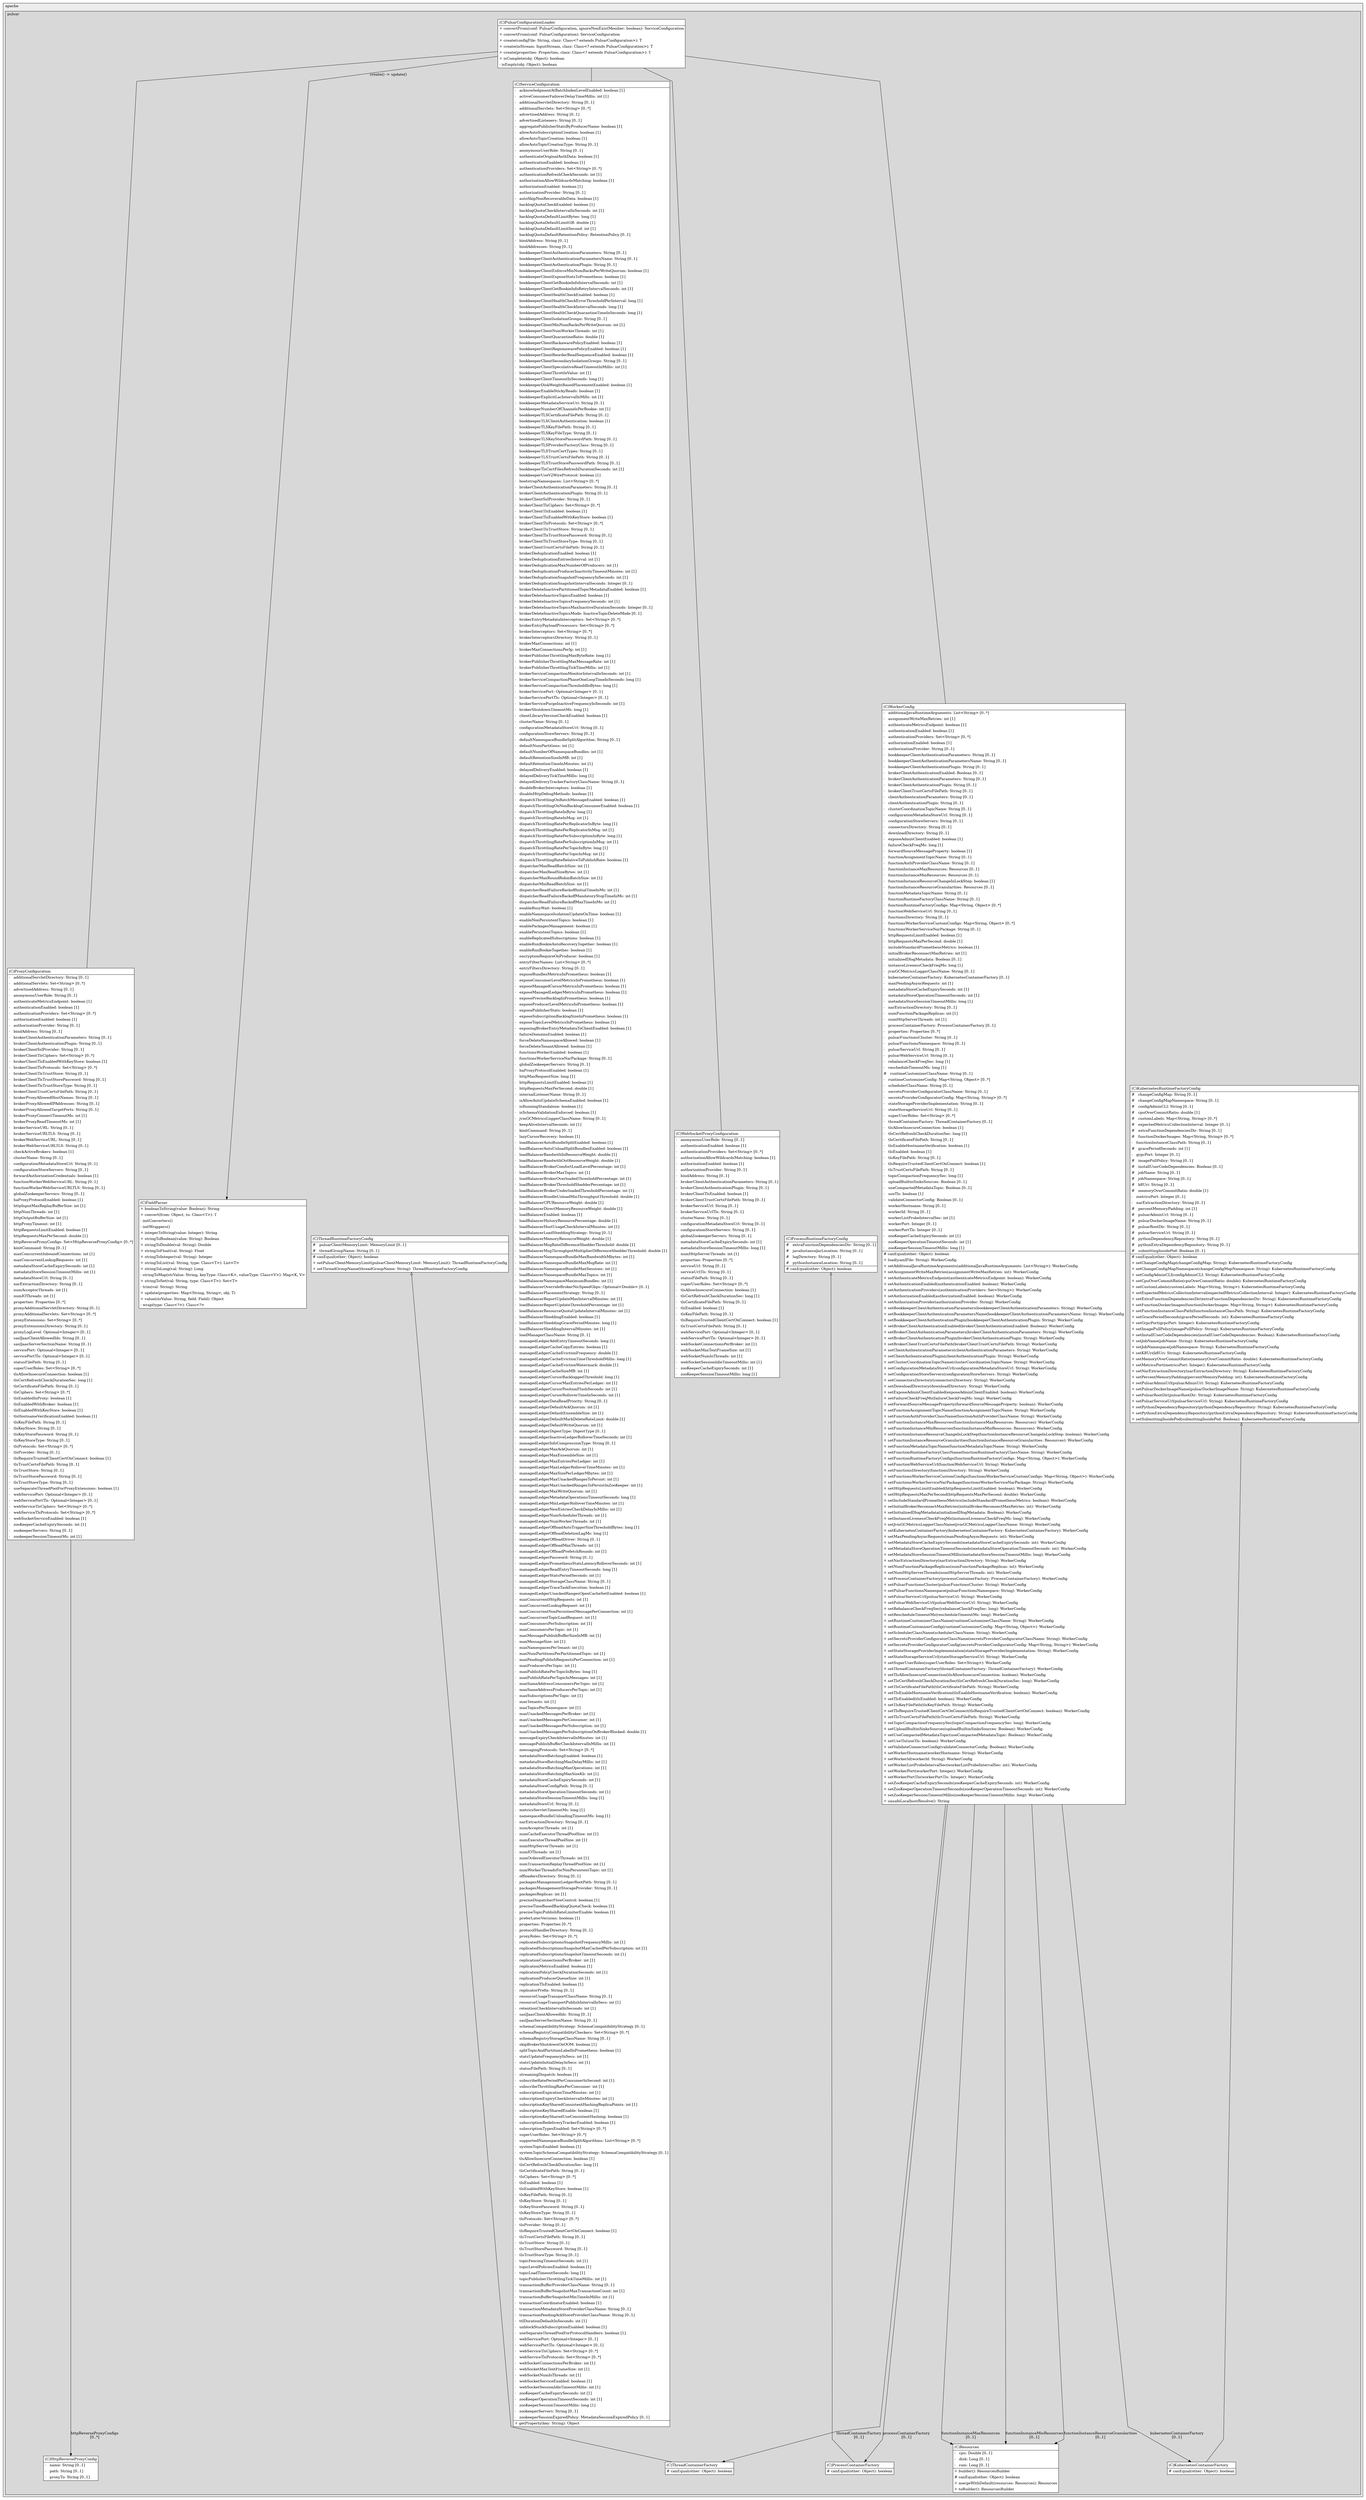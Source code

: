 @startuml

/' diagram meta data start
config=StructureConfiguration;
{
  "projectClassification": {
    "searchMode": "OpenProject", // OpenProject, AllProjects
    "includedProjects": "",
    "pathEndKeywords": "*.impl",
    "isClientPath": "",
    "isClientName": "",
    "isTestPath": "",
    "isTestName": "",
    "isMappingPath": "",
    "isMappingName": "",
    "isDataAccessPath": "",
    "isDataAccessName": "",
    "isDataStructurePath": "",
    "isDataStructureName": "",
    "isInterfaceStructuresPath": "",
    "isInterfaceStructuresName": "",
    "isEntryPointPath": "",
    "isEntryPointName": "",
    "treatFinalFieldsAsMandatory": false
  },
  "graphRestriction": {
    "classPackageExcludeFilter": "",
    "classPackageIncludeFilter": "",
    "classNameExcludeFilter": "",
    "classNameIncludeFilter": "",
    "methodNameExcludeFilter": "",
    "methodNameIncludeFilter": "",
    "removeByInheritance": "", // inheritance/annotation based filtering is done in a second step
    "removeByAnnotation": "",
    "removeByClassPackage": "", // cleanup the graph after inheritance/annotation based filtering is done
    "removeByClassName": "",
    "cutMappings": false,
    "cutEnum": true,
    "cutTests": true,
    "cutClient": true,
    "cutDataAccess": true,
    "cutInterfaceStructures": true,
    "cutDataStructures": true,
    "cutGetterAndSetter": true,
    "cutConstructors": true
  },
  "graphTraversal": {
    "forwardDepth": 3,
    "backwardDepth": 3,
    "classPackageExcludeFilter": "",
    "classPackageIncludeFilter": "",
    "classNameExcludeFilter": "",
    "classNameIncludeFilter": "",
    "methodNameExcludeFilter": "",
    "methodNameIncludeFilter": "",
    "hideMappings": false,
    "hideDataStructures": false,
    "hidePrivateMethods": true,
    "hideInterfaceCalls": true, // indirection: implementation -> interface (is hidden) -> implementation
    "onlyShowApplicationEntryPoints": false, // root node is included
    "useMethodCallsForStructureDiagram": "ForwardOnly" // ForwardOnly, BothDirections, No
  },
  "details": {
    "aggregation": "GroupByClass", // ByClass, GroupByClass, None
    "showClassGenericTypes": true,
    "showMethods": true,
    "showMethodParameterNames": true,
    "showMethodParameterTypes": true,
    "showMethodReturnType": true,
    "showPackageLevels": 2,
    "showDetailedClassStructure": true
  },
  "rootClass": "org.apache.pulsar.common.configuration.PulsarConfigurationLoader",
  "extensionCallbackMethod": "" // qualified.class.name#methodName - signature: public static String method(String)
}
diagram meta data end '/



digraph g {
    rankdir="TB"
    splines=polyline
    

'nodes 
subgraph cluster_1411517106 { 
   	label=apache
	labeljust=l
	fillcolor="#ececec"
	style=filled
   
   subgraph cluster_523310109 { 
   	label=pulsar
	labeljust=l
	fillcolor="#d8d8d8"
	style=filled
   
   FieldParser1762718902[
	label=<<TABLE BORDER="1" CELLBORDER="0" CELLPADDING="4" CELLSPACING="0">
<TR><TD ALIGN="LEFT" >(C)FieldParser</TD></TR>
<HR/>
<TR><TD ALIGN="LEFT" >+ booleanToString(value: Boolean): String</TD></TR>
<TR><TD ALIGN="LEFT" >+ convert(from: Object, to: Class&lt;T&gt;): T</TD></TR>
<TR><TD ALIGN="LEFT" >- initConverters()</TD></TR>
<TR><TD ALIGN="LEFT" >- initWrappers()</TD></TR>
<TR><TD ALIGN="LEFT" >+ integerToString(value: Integer): String</TD></TR>
<TR><TD ALIGN="LEFT" >+ stringToBoolean(value: String): Boolean</TD></TR>
<TR><TD ALIGN="LEFT" >+ stringToDouble(val: String): Double</TD></TR>
<TR><TD ALIGN="LEFT" >+ stringToFloat(val: String): Float</TD></TR>
<TR><TD ALIGN="LEFT" >+ stringToInteger(val: String): Integer</TD></TR>
<TR><TD ALIGN="LEFT" >+ stringToList(val: String, type: Class&lt;T&gt;): List&lt;T&gt;</TD></TR>
<TR><TD ALIGN="LEFT" >+ stringToLong(val: String): Long</TD></TR>
<TR><TD ALIGN="LEFT" >- stringToMap(strValue: String, keyType: Class&lt;K&gt;, valueType: Class&lt;V&gt;): Map&lt;K, V&gt;</TD></TR>
<TR><TD ALIGN="LEFT" >+ stringToSet(val: String, type: Class&lt;T&gt;): Set&lt;T&gt;</TD></TR>
<TR><TD ALIGN="LEFT" >- trim(val: String): String</TD></TR>
<TR><TD ALIGN="LEFT" >+ update(properties: Map&lt;String, String&gt;, obj: T)</TD></TR>
<TR><TD ALIGN="LEFT" >+ value(strValue: String, field: Field): Object</TD></TR>
<TR><TD ALIGN="LEFT" >- wrap(type: Class&lt;?&gt;): Class&lt;?&gt;</TD></TR>
</TABLE>>
	style=filled
	margin=0
	shape=plaintext
	fillcolor="#FFFFFF"
];

HttpReverseProxyConfig323653368[
	label=<<TABLE BORDER="1" CELLBORDER="0" CELLPADDING="4" CELLSPACING="0">
<TR><TD ALIGN="LEFT" >(C)HttpReverseProxyConfig</TD></TR>
<HR/>
<TR><TD ALIGN="LEFT" >-   name: String [0..1]</TD></TR>
<TR><TD ALIGN="LEFT" >-   path: String [0..1]</TD></TR>
<TR><TD ALIGN="LEFT" >-   proxyTo: String [0..1]</TD></TR>
</TABLE>>
	style=filled
	margin=0
	shape=plaintext
	fillcolor="#FFFFFF"
];

KubernetesContainerFactory483846142[
	label=<<TABLE BORDER="1" CELLBORDER="0" CELLPADDING="4" CELLSPACING="0">
<TR><TD ALIGN="LEFT" >(C)KubernetesContainerFactory</TD></TR>
<HR/>
<TR><TD ALIGN="LEFT" ># canEqual(other: Object): boolean</TD></TR>
</TABLE>>
	style=filled
	margin=0
	shape=plaintext
	fillcolor="#FFFFFF"
];

KubernetesRuntimeFactoryConfig1141803574[
	label=<<TABLE BORDER="1" CELLBORDER="0" CELLPADDING="4" CELLSPACING="0">
<TR><TD ALIGN="LEFT" >(C)KubernetesRuntimeFactoryConfig</TD></TR>
<HR/>
<TR><TD ALIGN="LEFT" >#   changeConfigMap: String [0..1]</TD></TR>
<TR><TD ALIGN="LEFT" >#   changeConfigMapNamespace: String [0..1]</TD></TR>
<TR><TD ALIGN="LEFT" >#   configAdminCLI: String [0..1]</TD></TR>
<TR><TD ALIGN="LEFT" >#   cpuOverCommitRatio: double [1]</TD></TR>
<TR><TD ALIGN="LEFT" >#   customLabels: Map&lt;String, String&gt; [0..*]</TD></TR>
<TR><TD ALIGN="LEFT" >#   expectedMetricsCollectionInterval: Integer [0..1]</TD></TR>
<TR><TD ALIGN="LEFT" >#   extraFunctionDependenciesDir: String [0..1]</TD></TR>
<TR><TD ALIGN="LEFT" >#   functionDockerImages: Map&lt;String, String&gt; [0..*]</TD></TR>
<TR><TD ALIGN="LEFT" >-   functionInstanceClassPath: String [0..1]</TD></TR>
<TR><TD ALIGN="LEFT" >#   gracePeriodSeconds: int [1]</TD></TR>
<TR><TD ALIGN="LEFT" >-   grpcPort: Integer [0..1]</TD></TR>
<TR><TD ALIGN="LEFT" >#   imagePullPolicy: String [0..1]</TD></TR>
<TR><TD ALIGN="LEFT" >#   installUserCodeDependencies: Boolean [0..1]</TD></TR>
<TR><TD ALIGN="LEFT" >#   jobName: String [0..1]</TD></TR>
<TR><TD ALIGN="LEFT" >#   jobNamespace: String [0..1]</TD></TR>
<TR><TD ALIGN="LEFT" >#   k8Uri: String [0..1]</TD></TR>
<TR><TD ALIGN="LEFT" >#   memoryOverCommitRatio: double [1]</TD></TR>
<TR><TD ALIGN="LEFT" >-   metricsPort: Integer [0..1]</TD></TR>
<TR><TD ALIGN="LEFT" >-   narExtractionDirectory: String [0..1]</TD></TR>
<TR><TD ALIGN="LEFT" >#   percentMemoryPadding: int [1]</TD></TR>
<TR><TD ALIGN="LEFT" >#   pulsarAdminUrl: String [0..1]</TD></TR>
<TR><TD ALIGN="LEFT" >#   pulsarDockerImageName: String [0..1]</TD></TR>
<TR><TD ALIGN="LEFT" >#   pulsarRootDir: String [0..1]</TD></TR>
<TR><TD ALIGN="LEFT" >#   pulsarServiceUrl: String [0..1]</TD></TR>
<TR><TD ALIGN="LEFT" >#   pythonDependencyRepository: String [0..1]</TD></TR>
<TR><TD ALIGN="LEFT" >#   pythonExtraDependencyRepository: String [0..1]</TD></TR>
<TR><TD ALIGN="LEFT" >#   submittingInsidePod: Boolean [0..1]</TD></TR>
<HR/>
<TR><TD ALIGN="LEFT" ># canEqual(other: Object): boolean</TD></TR>
<TR><TD ALIGN="LEFT" >+ setChangeConfigMap(changeConfigMap: String): KubernetesRuntimeFactoryConfig</TD></TR>
<TR><TD ALIGN="LEFT" >+ setChangeConfigMapNamespace(changeConfigMapNamespace: String): KubernetesRuntimeFactoryConfig</TD></TR>
<TR><TD ALIGN="LEFT" >+ setConfigAdminCLI(configAdminCLI: String): KubernetesRuntimeFactoryConfig</TD></TR>
<TR><TD ALIGN="LEFT" >+ setCpuOverCommitRatio(cpuOverCommitRatio: double): KubernetesRuntimeFactoryConfig</TD></TR>
<TR><TD ALIGN="LEFT" >+ setCustomLabels(customLabels: Map&lt;String, String&gt;): KubernetesRuntimeFactoryConfig</TD></TR>
<TR><TD ALIGN="LEFT" >+ setExpectedMetricsCollectionInterval(expectedMetricsCollectionInterval: Integer): KubernetesRuntimeFactoryConfig</TD></TR>
<TR><TD ALIGN="LEFT" >+ setExtraFunctionDependenciesDir(extraFunctionDependenciesDir: String): KubernetesRuntimeFactoryConfig</TD></TR>
<TR><TD ALIGN="LEFT" >+ setFunctionDockerImages(functionDockerImages: Map&lt;String, String&gt;): KubernetesRuntimeFactoryConfig</TD></TR>
<TR><TD ALIGN="LEFT" >+ setFunctionInstanceClassPath(functionInstanceClassPath: String): KubernetesRuntimeFactoryConfig</TD></TR>
<TR><TD ALIGN="LEFT" >+ setGracePeriodSeconds(gracePeriodSeconds: int): KubernetesRuntimeFactoryConfig</TD></TR>
<TR><TD ALIGN="LEFT" >+ setGrpcPort(grpcPort: Integer): KubernetesRuntimeFactoryConfig</TD></TR>
<TR><TD ALIGN="LEFT" >+ setImagePullPolicy(imagePullPolicy: String): KubernetesRuntimeFactoryConfig</TD></TR>
<TR><TD ALIGN="LEFT" >+ setInstallUserCodeDependencies(installUserCodeDependencies: Boolean): KubernetesRuntimeFactoryConfig</TD></TR>
<TR><TD ALIGN="LEFT" >+ setJobName(jobName: String): KubernetesRuntimeFactoryConfig</TD></TR>
<TR><TD ALIGN="LEFT" >+ setJobNamespace(jobNamespace: String): KubernetesRuntimeFactoryConfig</TD></TR>
<TR><TD ALIGN="LEFT" >+ setK8Uri(k8Uri: String): KubernetesRuntimeFactoryConfig</TD></TR>
<TR><TD ALIGN="LEFT" >+ setMemoryOverCommitRatio(memoryOverCommitRatio: double): KubernetesRuntimeFactoryConfig</TD></TR>
<TR><TD ALIGN="LEFT" >+ setMetricsPort(metricsPort: Integer): KubernetesRuntimeFactoryConfig</TD></TR>
<TR><TD ALIGN="LEFT" >+ setNarExtractionDirectory(narExtractionDirectory: String): KubernetesRuntimeFactoryConfig</TD></TR>
<TR><TD ALIGN="LEFT" >+ setPercentMemoryPadding(percentMemoryPadding: int): KubernetesRuntimeFactoryConfig</TD></TR>
<TR><TD ALIGN="LEFT" >+ setPulsarAdminUrl(pulsarAdminUrl: String): KubernetesRuntimeFactoryConfig</TD></TR>
<TR><TD ALIGN="LEFT" >+ setPulsarDockerImageName(pulsarDockerImageName: String): KubernetesRuntimeFactoryConfig</TD></TR>
<TR><TD ALIGN="LEFT" >+ setPulsarRootDir(pulsarRootDir: String): KubernetesRuntimeFactoryConfig</TD></TR>
<TR><TD ALIGN="LEFT" >+ setPulsarServiceUrl(pulsarServiceUrl: String): KubernetesRuntimeFactoryConfig</TD></TR>
<TR><TD ALIGN="LEFT" >+ setPythonDependencyRepository(pythonDependencyRepository: String): KubernetesRuntimeFactoryConfig</TD></TR>
<TR><TD ALIGN="LEFT" >+ setPythonExtraDependencyRepository(pythonExtraDependencyRepository: String): KubernetesRuntimeFactoryConfig</TD></TR>
<TR><TD ALIGN="LEFT" >+ setSubmittingInsidePod(submittingInsidePod: Boolean): KubernetesRuntimeFactoryConfig</TD></TR>
</TABLE>>
	style=filled
	margin=0
	shape=plaintext
	fillcolor="#FFFFFF"
];

ProcessContainerFactory483846142[
	label=<<TABLE BORDER="1" CELLBORDER="0" CELLPADDING="4" CELLSPACING="0">
<TR><TD ALIGN="LEFT" >(C)ProcessContainerFactory</TD></TR>
<HR/>
<TR><TD ALIGN="LEFT" ># canEqual(other: Object): boolean</TD></TR>
</TABLE>>
	style=filled
	margin=0
	shape=plaintext
	fillcolor="#FFFFFF"
];

ProcessRuntimeFactoryConfig344776085[
	label=<<TABLE BORDER="1" CELLBORDER="0" CELLPADDING="4" CELLSPACING="0">
<TR><TD ALIGN="LEFT" >(C)ProcessRuntimeFactoryConfig</TD></TR>
<HR/>
<TR><TD ALIGN="LEFT" >#   extraFunctionDependenciesDir: String [0..1]</TD></TR>
<TR><TD ALIGN="LEFT" >#   javaInstanceJarLocation: String [0..1]</TD></TR>
<TR><TD ALIGN="LEFT" >#   logDirectory: String [0..1]</TD></TR>
<TR><TD ALIGN="LEFT" >#   pythonInstanceLocation: String [0..1]</TD></TR>
<HR/>
<TR><TD ALIGN="LEFT" ># canEqual(other: Object): boolean</TD></TR>
</TABLE>>
	style=filled
	margin=0
	shape=plaintext
	fillcolor="#FFFFFF"
];

ProxyConfiguration79518146[
	label=<<TABLE BORDER="1" CELLBORDER="0" CELLPADDING="4" CELLSPACING="0">
<TR><TD ALIGN="LEFT" >(C)ProxyConfiguration</TD></TR>
<HR/>
<TR><TD ALIGN="LEFT" >-   additionalServletDirectory: String [0..1]</TD></TR>
<TR><TD ALIGN="LEFT" >-   additionalServlets: Set&lt;String&gt; [0..*]</TD></TR>
<TR><TD ALIGN="LEFT" >-   advertisedAddress: String [0..1]</TD></TR>
<TR><TD ALIGN="LEFT" >-   anonymousUserRole: String [0..1]</TD></TR>
<TR><TD ALIGN="LEFT" >-   authenticateMetricsEndpoint: boolean [1]</TD></TR>
<TR><TD ALIGN="LEFT" >-   authenticationEnabled: boolean [1]</TD></TR>
<TR><TD ALIGN="LEFT" >-   authenticationProviders: Set&lt;String&gt; [0..*]</TD></TR>
<TR><TD ALIGN="LEFT" >-   authorizationEnabled: boolean [1]</TD></TR>
<TR><TD ALIGN="LEFT" >-   authorizationProvider: String [0..1]</TD></TR>
<TR><TD ALIGN="LEFT" >-   bindAddress: String [0..1]</TD></TR>
<TR><TD ALIGN="LEFT" >-   brokerClientAuthenticationParameters: String [0..1]</TD></TR>
<TR><TD ALIGN="LEFT" >-   brokerClientAuthenticationPlugin: String [0..1]</TD></TR>
<TR><TD ALIGN="LEFT" >-   brokerClientSslProvider: String [0..1]</TD></TR>
<TR><TD ALIGN="LEFT" >-   brokerClientTlsCiphers: Set&lt;String&gt; [0..*]</TD></TR>
<TR><TD ALIGN="LEFT" >-   brokerClientTlsEnabledWithKeyStore: boolean [1]</TD></TR>
<TR><TD ALIGN="LEFT" >-   brokerClientTlsProtocols: Set&lt;String&gt; [0..*]</TD></TR>
<TR><TD ALIGN="LEFT" >-   brokerClientTlsTrustStore: String [0..1]</TD></TR>
<TR><TD ALIGN="LEFT" >-   brokerClientTlsTrustStorePassword: String [0..1]</TD></TR>
<TR><TD ALIGN="LEFT" >-   brokerClientTlsTrustStoreType: String [0..1]</TD></TR>
<TR><TD ALIGN="LEFT" >-   brokerClientTrustCertsFilePath: String [0..1]</TD></TR>
<TR><TD ALIGN="LEFT" >-   brokerProxyAllowedHostNames: String [0..1]</TD></TR>
<TR><TD ALIGN="LEFT" >-   brokerProxyAllowedIPAddresses: String [0..1]</TD></TR>
<TR><TD ALIGN="LEFT" >-   brokerProxyAllowedTargetPorts: String [0..1]</TD></TR>
<TR><TD ALIGN="LEFT" >-   brokerProxyConnectTimeoutMs: int [1]</TD></TR>
<TR><TD ALIGN="LEFT" >-   brokerProxyReadTimeoutMs: int [1]</TD></TR>
<TR><TD ALIGN="LEFT" >-   brokerServiceURL: String [0..1]</TD></TR>
<TR><TD ALIGN="LEFT" >-   brokerServiceURLTLS: String [0..1]</TD></TR>
<TR><TD ALIGN="LEFT" >-   brokerWebServiceURL: String [0..1]</TD></TR>
<TR><TD ALIGN="LEFT" >-   brokerWebServiceURLTLS: String [0..1]</TD></TR>
<TR><TD ALIGN="LEFT" >-   checkActiveBrokers: boolean [1]</TD></TR>
<TR><TD ALIGN="LEFT" >-   clusterName: String [0..1]</TD></TR>
<TR><TD ALIGN="LEFT" >-   configurationMetadataStoreUrl: String [0..1]</TD></TR>
<TR><TD ALIGN="LEFT" >-   configurationStoreServers: String [0..1]</TD></TR>
<TR><TD ALIGN="LEFT" >-   forwardAuthorizationCredentials: boolean [1]</TD></TR>
<TR><TD ALIGN="LEFT" >-   functionWorkerWebServiceURL: String [0..1]</TD></TR>
<TR><TD ALIGN="LEFT" >-   functionWorkerWebServiceURLTLS: String [0..1]</TD></TR>
<TR><TD ALIGN="LEFT" >-   globalZookeeperServers: String [0..1]</TD></TR>
<TR><TD ALIGN="LEFT" >-   haProxyProtocolEnabled: boolean [1]</TD></TR>
<TR><TD ALIGN="LEFT" >-   httpInputMaxReplayBufferSize: int [1]</TD></TR>
<TR><TD ALIGN="LEFT" >-   httpNumThreads: int [1]</TD></TR>
<TR><TD ALIGN="LEFT" >-   httpOutputBufferSize: int [1]</TD></TR>
<TR><TD ALIGN="LEFT" >-   httpProxyTimeout: int [1]</TD></TR>
<TR><TD ALIGN="LEFT" >-   httpRequestsLimitEnabled: boolean [1]</TD></TR>
<TR><TD ALIGN="LEFT" >-   httpRequestsMaxPerSecond: double [1]</TD></TR>
<TR><TD ALIGN="LEFT" >-   httpReverseProxyConfigs: Set&lt;HttpReverseProxyConfig&gt; [0..*]</TD></TR>
<TR><TD ALIGN="LEFT" >-   kinitCommand: String [0..1]</TD></TR>
<TR><TD ALIGN="LEFT" >-   maxConcurrentInboundConnections: int [1]</TD></TR>
<TR><TD ALIGN="LEFT" >-   maxConcurrentLookupRequests: int [1]</TD></TR>
<TR><TD ALIGN="LEFT" >-   metadataStoreCacheExpirySeconds: int [1]</TD></TR>
<TR><TD ALIGN="LEFT" >-   metadataStoreSessionTimeoutMillis: int [1]</TD></TR>
<TR><TD ALIGN="LEFT" >-   metadataStoreUrl: String [0..1]</TD></TR>
<TR><TD ALIGN="LEFT" >-   narExtractionDirectory: String [0..1]</TD></TR>
<TR><TD ALIGN="LEFT" >-   numAcceptorThreads: int [1]</TD></TR>
<TR><TD ALIGN="LEFT" >-   numIOThreads: int [1]</TD></TR>
<TR><TD ALIGN="LEFT" >-   properties: Properties [0..*]</TD></TR>
<TR><TD ALIGN="LEFT" >-   proxyAdditionalServletDirectory: String [0..1]</TD></TR>
<TR><TD ALIGN="LEFT" >-   proxyAdditionalServlets: Set&lt;String&gt; [0..*]</TD></TR>
<TR><TD ALIGN="LEFT" >-   proxyExtensions: Set&lt;String&gt; [0..*]</TD></TR>
<TR><TD ALIGN="LEFT" >-   proxyExtensionsDirectory: String [0..1]</TD></TR>
<TR><TD ALIGN="LEFT" >-   proxyLogLevel: Optional&lt;Integer&gt; [0..1]</TD></TR>
<TR><TD ALIGN="LEFT" >-   saslJaasClientAllowedIds: String [0..1]</TD></TR>
<TR><TD ALIGN="LEFT" >-   saslJaasServerSectionName: String [0..1]</TD></TR>
<TR><TD ALIGN="LEFT" >-   servicePort: Optional&lt;Integer&gt; [0..1]</TD></TR>
<TR><TD ALIGN="LEFT" >-   servicePortTls: Optional&lt;Integer&gt; [0..1]</TD></TR>
<TR><TD ALIGN="LEFT" >-   statusFilePath: String [0..1]</TD></TR>
<TR><TD ALIGN="LEFT" >-   superUserRoles: Set&lt;String&gt; [0..*]</TD></TR>
<TR><TD ALIGN="LEFT" >-   tlsAllowInsecureConnection: boolean [1]</TD></TR>
<TR><TD ALIGN="LEFT" >-   tlsCertRefreshCheckDurationSec: long [1]</TD></TR>
<TR><TD ALIGN="LEFT" >-   tlsCertificateFilePath: String [0..1]</TD></TR>
<TR><TD ALIGN="LEFT" >-   tlsCiphers: Set&lt;String&gt; [0..*]</TD></TR>
<TR><TD ALIGN="LEFT" >-   tlsEnabledInProxy: boolean [1]</TD></TR>
<TR><TD ALIGN="LEFT" >-   tlsEnabledWithBroker: boolean [1]</TD></TR>
<TR><TD ALIGN="LEFT" >-   tlsEnabledWithKeyStore: boolean [1]</TD></TR>
<TR><TD ALIGN="LEFT" >-   tlsHostnameVerificationEnabled: boolean [1]</TD></TR>
<TR><TD ALIGN="LEFT" >-   tlsKeyFilePath: String [0..1]</TD></TR>
<TR><TD ALIGN="LEFT" >-   tlsKeyStore: String [0..1]</TD></TR>
<TR><TD ALIGN="LEFT" >-   tlsKeyStorePassword: String [0..1]</TD></TR>
<TR><TD ALIGN="LEFT" >-   tlsKeyStoreType: String [0..1]</TD></TR>
<TR><TD ALIGN="LEFT" >-   tlsProtocols: Set&lt;String&gt; [0..*]</TD></TR>
<TR><TD ALIGN="LEFT" >-   tlsProvider: String [0..1]</TD></TR>
<TR><TD ALIGN="LEFT" >-   tlsRequireTrustedClientCertOnConnect: boolean [1]</TD></TR>
<TR><TD ALIGN="LEFT" >-   tlsTrustCertsFilePath: String [0..1]</TD></TR>
<TR><TD ALIGN="LEFT" >-   tlsTrustStore: String [0..1]</TD></TR>
<TR><TD ALIGN="LEFT" >-   tlsTrustStorePassword: String [0..1]</TD></TR>
<TR><TD ALIGN="LEFT" >-   tlsTrustStoreType: String [0..1]</TD></TR>
<TR><TD ALIGN="LEFT" >-   useSeparateThreadPoolForProxyExtensions: boolean [1]</TD></TR>
<TR><TD ALIGN="LEFT" >-   webServicePort: Optional&lt;Integer&gt; [0..1]</TD></TR>
<TR><TD ALIGN="LEFT" >-   webServicePortTls: Optional&lt;Integer&gt; [0..1]</TD></TR>
<TR><TD ALIGN="LEFT" >-   webServiceTlsCiphers: Set&lt;String&gt; [0..*]</TD></TR>
<TR><TD ALIGN="LEFT" >-   webServiceTlsProtocols: Set&lt;String&gt; [0..*]</TD></TR>
<TR><TD ALIGN="LEFT" >-   webSocketServiceEnabled: boolean [1]</TD></TR>
<TR><TD ALIGN="LEFT" >-   zooKeeperCacheExpirySeconds: int [1]</TD></TR>
<TR><TD ALIGN="LEFT" >-   zookeeperServers: String [0..1]</TD></TR>
<TR><TD ALIGN="LEFT" >-   zookeeperSessionTimeoutMs: int [1]</TD></TR>
</TABLE>>
	style=filled
	margin=0
	shape=plaintext
	fillcolor="#FFFFFF"
];

PulsarConfigurationLoader1594985134[
	label=<<TABLE BORDER="1" CELLBORDER="0" CELLPADDING="4" CELLSPACING="0">
<TR><TD ALIGN="LEFT" >(C)PulsarConfigurationLoader</TD></TR>
<HR/>
<TR><TD ALIGN="LEFT" >+ convertFrom(conf: PulsarConfiguration, ignoreNonExistMember: boolean): ServiceConfiguration</TD></TR>
<TR><TD ALIGN="LEFT" >+ convertFrom(conf: PulsarConfiguration): ServiceConfiguration</TD></TR>
<TR><TD ALIGN="LEFT" >+ create(configFile: String, clazz: Class&lt;? extends PulsarConfiguration&gt;): T</TD></TR>
<TR><TD ALIGN="LEFT" >+ create(inStream: InputStream, clazz: Class&lt;? extends PulsarConfiguration&gt;): T</TD></TR>
<TR><TD ALIGN="LEFT" >+ create(properties: Properties, clazz: Class&lt;? extends PulsarConfiguration&gt;): T</TD></TR>
<TR><TD ALIGN="LEFT" >+ isComplete(obj: Object): boolean</TD></TR>
<TR><TD ALIGN="LEFT" >- isEmpty(obj: Object): boolean</TD></TR>
</TABLE>>
	style=filled
	margin=0
	shape=plaintext
	fillcolor="#FFFFFF"
];

Resources1637661011[
	label=<<TABLE BORDER="1" CELLBORDER="0" CELLPADDING="4" CELLSPACING="0">
<TR><TD ALIGN="LEFT" >(C)Resources</TD></TR>
<HR/>
<TR><TD ALIGN="LEFT" >-   cpu: Double [0..1]</TD></TR>
<TR><TD ALIGN="LEFT" >-   disk: Long [0..1]</TD></TR>
<TR><TD ALIGN="LEFT" >-   ram: Long [0..1]</TD></TR>
<HR/>
<TR><TD ALIGN="LEFT" >+ builder(): ResourcesBuilder</TD></TR>
<TR><TD ALIGN="LEFT" ># canEqual(other: Object): boolean</TD></TR>
<TR><TD ALIGN="LEFT" >+ mergeWithDefault(resources: Resources): Resources</TD></TR>
<TR><TD ALIGN="LEFT" >+ toBuilder(): ResourcesBuilder</TD></TR>
</TABLE>>
	style=filled
	margin=0
	shape=plaintext
	fillcolor="#FFFFFF"
];

ServiceConfiguration724302956[
	label=<<TABLE BORDER="1" CELLBORDER="0" CELLPADDING="4" CELLSPACING="0">
<TR><TD ALIGN="LEFT" >(C)ServiceConfiguration</TD></TR>
<HR/>
<TR><TD ALIGN="LEFT" >-   acknowledgmentAtBatchIndexLevelEnabled: boolean [1]</TD></TR>
<TR><TD ALIGN="LEFT" >-   activeConsumerFailoverDelayTimeMillis: int [1]</TD></TR>
<TR><TD ALIGN="LEFT" >-   additionalServletDirectory: String [0..1]</TD></TR>
<TR><TD ALIGN="LEFT" >-   additionalServlets: Set&lt;String&gt; [0..*]</TD></TR>
<TR><TD ALIGN="LEFT" >-   advertisedAddress: String [0..1]</TD></TR>
<TR><TD ALIGN="LEFT" >-   advertisedListeners: String [0..1]</TD></TR>
<TR><TD ALIGN="LEFT" >-   aggregatePublisherStatsByProducerName: boolean [1]</TD></TR>
<TR><TD ALIGN="LEFT" >-   allowAutoSubscriptionCreation: boolean [1]</TD></TR>
<TR><TD ALIGN="LEFT" >-   allowAutoTopicCreation: boolean [1]</TD></TR>
<TR><TD ALIGN="LEFT" >-   allowAutoTopicCreationType: String [0..1]</TD></TR>
<TR><TD ALIGN="LEFT" >-   anonymousUserRole: String [0..1]</TD></TR>
<TR><TD ALIGN="LEFT" >-   authenticateOriginalAuthData: boolean [1]</TD></TR>
<TR><TD ALIGN="LEFT" >-   authenticationEnabled: boolean [1]</TD></TR>
<TR><TD ALIGN="LEFT" >-   authenticationProviders: Set&lt;String&gt; [0..*]</TD></TR>
<TR><TD ALIGN="LEFT" >-   authenticationRefreshCheckSeconds: int [1]</TD></TR>
<TR><TD ALIGN="LEFT" >-   authorizationAllowWildcardsMatching: boolean [1]</TD></TR>
<TR><TD ALIGN="LEFT" >-   authorizationEnabled: boolean [1]</TD></TR>
<TR><TD ALIGN="LEFT" >-   authorizationProvider: String [0..1]</TD></TR>
<TR><TD ALIGN="LEFT" >-   autoSkipNonRecoverableData: boolean [1]</TD></TR>
<TR><TD ALIGN="LEFT" >-   backlogQuotaCheckEnabled: boolean [1]</TD></TR>
<TR><TD ALIGN="LEFT" >-   backlogQuotaCheckIntervalInSeconds: int [1]</TD></TR>
<TR><TD ALIGN="LEFT" >-   backlogQuotaDefaultLimitBytes: long [1]</TD></TR>
<TR><TD ALIGN="LEFT" >-   backlogQuotaDefaultLimitGB: double [1]</TD></TR>
<TR><TD ALIGN="LEFT" >-   backlogQuotaDefaultLimitSecond: int [1]</TD></TR>
<TR><TD ALIGN="LEFT" >-   backlogQuotaDefaultRetentionPolicy: RetentionPolicy [0..1]</TD></TR>
<TR><TD ALIGN="LEFT" >-   bindAddress: String [0..1]</TD></TR>
<TR><TD ALIGN="LEFT" >-   bindAddresses: String [0..1]</TD></TR>
<TR><TD ALIGN="LEFT" >-   bookkeeperClientAuthenticationParameters: String [0..1]</TD></TR>
<TR><TD ALIGN="LEFT" >-   bookkeeperClientAuthenticationParametersName: String [0..1]</TD></TR>
<TR><TD ALIGN="LEFT" >-   bookkeeperClientAuthenticationPlugin: String [0..1]</TD></TR>
<TR><TD ALIGN="LEFT" >-   bookkeeperClientEnforceMinNumRacksPerWriteQuorum: boolean [1]</TD></TR>
<TR><TD ALIGN="LEFT" >-   bookkeeperClientExposeStatsToPrometheus: boolean [1]</TD></TR>
<TR><TD ALIGN="LEFT" >-   bookkeeperClientGetBookieInfoIntervalSeconds: int [1]</TD></TR>
<TR><TD ALIGN="LEFT" >-   bookkeeperClientGetBookieInfoRetryIntervalSeconds: int [1]</TD></TR>
<TR><TD ALIGN="LEFT" >-   bookkeeperClientHealthCheckEnabled: boolean [1]</TD></TR>
<TR><TD ALIGN="LEFT" >-   bookkeeperClientHealthCheckErrorThresholdPerInterval: long [1]</TD></TR>
<TR><TD ALIGN="LEFT" >-   bookkeeperClientHealthCheckIntervalSeconds: long [1]</TD></TR>
<TR><TD ALIGN="LEFT" >-   bookkeeperClientHealthCheckQuarantineTimeInSeconds: long [1]</TD></TR>
<TR><TD ALIGN="LEFT" >-   bookkeeperClientIsolationGroups: String [0..1]</TD></TR>
<TR><TD ALIGN="LEFT" >-   bookkeeperClientMinNumRacksPerWriteQuorum: int [1]</TD></TR>
<TR><TD ALIGN="LEFT" >-   bookkeeperClientNumWorkerThreads: int [1]</TD></TR>
<TR><TD ALIGN="LEFT" >-   bookkeeperClientQuarantineRatio: double [1]</TD></TR>
<TR><TD ALIGN="LEFT" >-   bookkeeperClientRackawarePolicyEnabled: boolean [1]</TD></TR>
<TR><TD ALIGN="LEFT" >-   bookkeeperClientRegionawarePolicyEnabled: boolean [1]</TD></TR>
<TR><TD ALIGN="LEFT" >-   bookkeeperClientReorderReadSequenceEnabled: boolean [1]</TD></TR>
<TR><TD ALIGN="LEFT" >-   bookkeeperClientSecondaryIsolationGroups: String [0..1]</TD></TR>
<TR><TD ALIGN="LEFT" >-   bookkeeperClientSpeculativeReadTimeoutInMillis: int [1]</TD></TR>
<TR><TD ALIGN="LEFT" >-   bookkeeperClientThrottleValue: int [1]</TD></TR>
<TR><TD ALIGN="LEFT" >-   bookkeeperClientTimeoutInSeconds: long [1]</TD></TR>
<TR><TD ALIGN="LEFT" >-   bookkeeperDiskWeightBasedPlacementEnabled: boolean [1]</TD></TR>
<TR><TD ALIGN="LEFT" >-   bookkeeperEnableStickyReads: boolean [1]</TD></TR>
<TR><TD ALIGN="LEFT" >-   bookkeeperExplicitLacIntervalInMills: int [1]</TD></TR>
<TR><TD ALIGN="LEFT" >-   bookkeeperMetadataServiceUri: String [0..1]</TD></TR>
<TR><TD ALIGN="LEFT" >-   bookkeeperNumberOfChannelsPerBookie: int [1]</TD></TR>
<TR><TD ALIGN="LEFT" >-   bookkeeperTLSCertificateFilePath: String [0..1]</TD></TR>
<TR><TD ALIGN="LEFT" >-   bookkeeperTLSClientAuthentication: boolean [1]</TD></TR>
<TR><TD ALIGN="LEFT" >-   bookkeeperTLSKeyFilePath: String [0..1]</TD></TR>
<TR><TD ALIGN="LEFT" >-   bookkeeperTLSKeyFileType: String [0..1]</TD></TR>
<TR><TD ALIGN="LEFT" >-   bookkeeperTLSKeyStorePasswordPath: String [0..1]</TD></TR>
<TR><TD ALIGN="LEFT" >-   bookkeeperTLSProviderFactoryClass: String [0..1]</TD></TR>
<TR><TD ALIGN="LEFT" >-   bookkeeperTLSTrustCertTypes: String [0..1]</TD></TR>
<TR><TD ALIGN="LEFT" >-   bookkeeperTLSTrustCertsFilePath: String [0..1]</TD></TR>
<TR><TD ALIGN="LEFT" >-   bookkeeperTLSTrustStorePasswordPath: String [0..1]</TD></TR>
<TR><TD ALIGN="LEFT" >-   bookkeeperTlsCertFilesRefreshDurationSeconds: int [1]</TD></TR>
<TR><TD ALIGN="LEFT" >-   bookkeeperUseV2WireProtocol: boolean [1]</TD></TR>
<TR><TD ALIGN="LEFT" >-   bootstrapNamespaces: List&lt;String&gt; [0..*]</TD></TR>
<TR><TD ALIGN="LEFT" >-   brokerClientAuthenticationParameters: String [0..1]</TD></TR>
<TR><TD ALIGN="LEFT" >-   brokerClientAuthenticationPlugin: String [0..1]</TD></TR>
<TR><TD ALIGN="LEFT" >-   brokerClientSslProvider: String [0..1]</TD></TR>
<TR><TD ALIGN="LEFT" >-   brokerClientTlsCiphers: Set&lt;String&gt; [0..*]</TD></TR>
<TR><TD ALIGN="LEFT" >-   brokerClientTlsEnabled: boolean [1]</TD></TR>
<TR><TD ALIGN="LEFT" >-   brokerClientTlsEnabledWithKeyStore: boolean [1]</TD></TR>
<TR><TD ALIGN="LEFT" >-   brokerClientTlsProtocols: Set&lt;String&gt; [0..*]</TD></TR>
<TR><TD ALIGN="LEFT" >-   brokerClientTlsTrustStore: String [0..1]</TD></TR>
<TR><TD ALIGN="LEFT" >-   brokerClientTlsTrustStorePassword: String [0..1]</TD></TR>
<TR><TD ALIGN="LEFT" >-   brokerClientTlsTrustStoreType: String [0..1]</TD></TR>
<TR><TD ALIGN="LEFT" >-   brokerClientTrustCertsFilePath: String [0..1]</TD></TR>
<TR><TD ALIGN="LEFT" >-   brokerDeduplicationEnabled: boolean [1]</TD></TR>
<TR><TD ALIGN="LEFT" >-   brokerDeduplicationEntriesInterval: int [1]</TD></TR>
<TR><TD ALIGN="LEFT" >-   brokerDeduplicationMaxNumberOfProducers: int [1]</TD></TR>
<TR><TD ALIGN="LEFT" >-   brokerDeduplicationProducerInactivityTimeoutMinutes: int [1]</TD></TR>
<TR><TD ALIGN="LEFT" >-   brokerDeduplicationSnapshotFrequencyInSeconds: int [1]</TD></TR>
<TR><TD ALIGN="LEFT" >-   brokerDeduplicationSnapshotIntervalSeconds: Integer [0..1]</TD></TR>
<TR><TD ALIGN="LEFT" >-   brokerDeleteInactivePartitionedTopicMetadataEnabled: boolean [1]</TD></TR>
<TR><TD ALIGN="LEFT" >-   brokerDeleteInactiveTopicsEnabled: boolean [1]</TD></TR>
<TR><TD ALIGN="LEFT" >-   brokerDeleteInactiveTopicsFrequencySeconds: int [1]</TD></TR>
<TR><TD ALIGN="LEFT" >-   brokerDeleteInactiveTopicsMaxInactiveDurationSeconds: Integer [0..1]</TD></TR>
<TR><TD ALIGN="LEFT" >-   brokerDeleteInactiveTopicsMode: InactiveTopicDeleteMode [0..1]</TD></TR>
<TR><TD ALIGN="LEFT" >-   brokerEntryMetadataInterceptors: Set&lt;String&gt; [0..*]</TD></TR>
<TR><TD ALIGN="LEFT" >-   brokerEntryPayloadProcessors: Set&lt;String&gt; [0..*]</TD></TR>
<TR><TD ALIGN="LEFT" >-   brokerInterceptors: Set&lt;String&gt; [0..*]</TD></TR>
<TR><TD ALIGN="LEFT" >-   brokerInterceptorsDirectory: String [0..1]</TD></TR>
<TR><TD ALIGN="LEFT" >-   brokerMaxConnections: int [1]</TD></TR>
<TR><TD ALIGN="LEFT" >-   brokerMaxConnectionsPerIp: int [1]</TD></TR>
<TR><TD ALIGN="LEFT" >-   brokerPublisherThrottlingMaxByteRate: long [1]</TD></TR>
<TR><TD ALIGN="LEFT" >-   brokerPublisherThrottlingMaxMessageRate: int [1]</TD></TR>
<TR><TD ALIGN="LEFT" >-   brokerPublisherThrottlingTickTimeMillis: int [1]</TD></TR>
<TR><TD ALIGN="LEFT" >-   brokerServiceCompactionMonitorIntervalInSeconds: int [1]</TD></TR>
<TR><TD ALIGN="LEFT" >-   brokerServiceCompactionPhaseOneLoopTimeInSeconds: long [1]</TD></TR>
<TR><TD ALIGN="LEFT" >-   brokerServiceCompactionThresholdInBytes: long [1]</TD></TR>
<TR><TD ALIGN="LEFT" >-   brokerServicePort: Optional&lt;Integer&gt; [0..1]</TD></TR>
<TR><TD ALIGN="LEFT" >-   brokerServicePortTls: Optional&lt;Integer&gt; [0..1]</TD></TR>
<TR><TD ALIGN="LEFT" >-   brokerServicePurgeInactiveFrequencyInSeconds: int [1]</TD></TR>
<TR><TD ALIGN="LEFT" >-   brokerShutdownTimeoutMs: long [1]</TD></TR>
<TR><TD ALIGN="LEFT" >-   clientLibraryVersionCheckEnabled: boolean [1]</TD></TR>
<TR><TD ALIGN="LEFT" >-   clusterName: String [0..1]</TD></TR>
<TR><TD ALIGN="LEFT" >-   configurationMetadataStoreUrl: String [0..1]</TD></TR>
<TR><TD ALIGN="LEFT" >-   configurationStoreServers: String [0..1]</TD></TR>
<TR><TD ALIGN="LEFT" >-   defaultNamespaceBundleSplitAlgorithm: String [0..1]</TD></TR>
<TR><TD ALIGN="LEFT" >-   defaultNumPartitions: int [1]</TD></TR>
<TR><TD ALIGN="LEFT" >-   defaultNumberOfNamespaceBundles: int [1]</TD></TR>
<TR><TD ALIGN="LEFT" >-   defaultRetentionSizeInMB: int [1]</TD></TR>
<TR><TD ALIGN="LEFT" >-   defaultRetentionTimeInMinutes: int [1]</TD></TR>
<TR><TD ALIGN="LEFT" >-   delayedDeliveryEnabled: boolean [1]</TD></TR>
<TR><TD ALIGN="LEFT" >-   delayedDeliveryTickTimeMillis: long [1]</TD></TR>
<TR><TD ALIGN="LEFT" >-   delayedDeliveryTrackerFactoryClassName: String [0..1]</TD></TR>
<TR><TD ALIGN="LEFT" >-   disableBrokerInterceptors: boolean [1]</TD></TR>
<TR><TD ALIGN="LEFT" >-   disableHttpDebugMethods: boolean [1]</TD></TR>
<TR><TD ALIGN="LEFT" >-   dispatchThrottlingOnBatchMessageEnabled: boolean [1]</TD></TR>
<TR><TD ALIGN="LEFT" >-   dispatchThrottlingOnNonBacklogConsumerEnabled: boolean [1]</TD></TR>
<TR><TD ALIGN="LEFT" >-   dispatchThrottlingRateInByte: long [1]</TD></TR>
<TR><TD ALIGN="LEFT" >-   dispatchThrottlingRateInMsg: int [1]</TD></TR>
<TR><TD ALIGN="LEFT" >-   dispatchThrottlingRatePerReplicatorInByte: long [1]</TD></TR>
<TR><TD ALIGN="LEFT" >-   dispatchThrottlingRatePerReplicatorInMsg: int [1]</TD></TR>
<TR><TD ALIGN="LEFT" >-   dispatchThrottlingRatePerSubscriptionInByte: long [1]</TD></TR>
<TR><TD ALIGN="LEFT" >-   dispatchThrottlingRatePerSubscriptionInMsg: int [1]</TD></TR>
<TR><TD ALIGN="LEFT" >-   dispatchThrottlingRatePerTopicInByte: long [1]</TD></TR>
<TR><TD ALIGN="LEFT" >-   dispatchThrottlingRatePerTopicInMsg: int [1]</TD></TR>
<TR><TD ALIGN="LEFT" >-   dispatchThrottlingRateRelativeToPublishRate: boolean [1]</TD></TR>
<TR><TD ALIGN="LEFT" >-   dispatcherMaxReadBatchSize: int [1]</TD></TR>
<TR><TD ALIGN="LEFT" >-   dispatcherMaxReadSizeBytes: int [1]</TD></TR>
<TR><TD ALIGN="LEFT" >-   dispatcherMaxRoundRobinBatchSize: int [1]</TD></TR>
<TR><TD ALIGN="LEFT" >-   dispatcherMinReadBatchSize: int [1]</TD></TR>
<TR><TD ALIGN="LEFT" >-   dispatcherReadFailureBackoffInitialTimeInMs: int [1]</TD></TR>
<TR><TD ALIGN="LEFT" >-   dispatcherReadFailureBackoffMandatoryStopTimeInMs: int [1]</TD></TR>
<TR><TD ALIGN="LEFT" >-   dispatcherReadFailureBackoffMaxTimeInMs: int [1]</TD></TR>
<TR><TD ALIGN="LEFT" >-   enableBusyWait: boolean [1]</TD></TR>
<TR><TD ALIGN="LEFT" >-   enableNamespaceIsolationUpdateOnTime: boolean [1]</TD></TR>
<TR><TD ALIGN="LEFT" >-   enableNonPersistentTopics: boolean [1]</TD></TR>
<TR><TD ALIGN="LEFT" >-   enablePackagesManagement: boolean [1]</TD></TR>
<TR><TD ALIGN="LEFT" >-   enablePersistentTopics: boolean [1]</TD></TR>
<TR><TD ALIGN="LEFT" >-   enableReplicatedSubscriptions: boolean [1]</TD></TR>
<TR><TD ALIGN="LEFT" >-   enableRunBookieAutoRecoveryTogether: boolean [1]</TD></TR>
<TR><TD ALIGN="LEFT" >-   enableRunBookieTogether: boolean [1]</TD></TR>
<TR><TD ALIGN="LEFT" >-   encryptionRequireOnProducer: boolean [1]</TD></TR>
<TR><TD ALIGN="LEFT" >-   entryFilterNames: List&lt;String&gt; [0..*]</TD></TR>
<TR><TD ALIGN="LEFT" >-   entryFiltersDirectory: String [0..1]</TD></TR>
<TR><TD ALIGN="LEFT" >-   exposeBundlesMetricsInPrometheus: boolean [1]</TD></TR>
<TR><TD ALIGN="LEFT" >-   exposeConsumerLevelMetricsInPrometheus: boolean [1]</TD></TR>
<TR><TD ALIGN="LEFT" >-   exposeManagedCursorMetricsInPrometheus: boolean [1]</TD></TR>
<TR><TD ALIGN="LEFT" >-   exposeManagedLedgerMetricsInPrometheus: boolean [1]</TD></TR>
<TR><TD ALIGN="LEFT" >-   exposePreciseBacklogInPrometheus: boolean [1]</TD></TR>
<TR><TD ALIGN="LEFT" >-   exposeProducerLevelMetricsInPrometheus: boolean [1]</TD></TR>
<TR><TD ALIGN="LEFT" >-   exposePublisherStats: boolean [1]</TD></TR>
<TR><TD ALIGN="LEFT" >-   exposeSubscriptionBacklogSizeInPrometheus: boolean [1]</TD></TR>
<TR><TD ALIGN="LEFT" >-   exposeTopicLevelMetricsInPrometheus: boolean [1]</TD></TR>
<TR><TD ALIGN="LEFT" >-   exposingBrokerEntryMetadataToClientEnabled: boolean [1]</TD></TR>
<TR><TD ALIGN="LEFT" >-   failureDomainsEnabled: boolean [1]</TD></TR>
<TR><TD ALIGN="LEFT" >-   forceDeleteNamespaceAllowed: boolean [1]</TD></TR>
<TR><TD ALIGN="LEFT" >-   forceDeleteTenantAllowed: boolean [1]</TD></TR>
<TR><TD ALIGN="LEFT" >-   functionsWorkerEnabled: boolean [1]</TD></TR>
<TR><TD ALIGN="LEFT" >-   functionsWorkerServiceNarPackage: String [0..1]</TD></TR>
<TR><TD ALIGN="LEFT" >-   globalZookeeperServers: String [0..1]</TD></TR>
<TR><TD ALIGN="LEFT" >-   haProxyProtocolEnabled: boolean [1]</TD></TR>
<TR><TD ALIGN="LEFT" >-   httpMaxRequestSize: long [1]</TD></TR>
<TR><TD ALIGN="LEFT" >-   httpRequestsLimitEnabled: boolean [1]</TD></TR>
<TR><TD ALIGN="LEFT" >-   httpRequestsMaxPerSecond: double [1]</TD></TR>
<TR><TD ALIGN="LEFT" >-   internalListenerName: String [0..1]</TD></TR>
<TR><TD ALIGN="LEFT" >-   isAllowAutoUpdateSchemaEnabled: boolean [1]</TD></TR>
<TR><TD ALIGN="LEFT" >-   isRunningStandalone: boolean [1]</TD></TR>
<TR><TD ALIGN="LEFT" >-   isSchemaValidationEnforced: boolean [1]</TD></TR>
<TR><TD ALIGN="LEFT" >-   jvmGCMetricsLoggerClassName: String [0..1]</TD></TR>
<TR><TD ALIGN="LEFT" >-   keepAliveIntervalSeconds: int [1]</TD></TR>
<TR><TD ALIGN="LEFT" >-   kinitCommand: String [0..1]</TD></TR>
<TR><TD ALIGN="LEFT" >-   lazyCursorRecovery: boolean [1]</TD></TR>
<TR><TD ALIGN="LEFT" >-   loadBalancerAutoBundleSplitEnabled: boolean [1]</TD></TR>
<TR><TD ALIGN="LEFT" >-   loadBalancerAutoUnloadSplitBundlesEnabled: boolean [1]</TD></TR>
<TR><TD ALIGN="LEFT" >-   loadBalancerBandwithInResourceWeight: double [1]</TD></TR>
<TR><TD ALIGN="LEFT" >-   loadBalancerBandwithOutResourceWeight: double [1]</TD></TR>
<TR><TD ALIGN="LEFT" >-   loadBalancerBrokerComfortLoadLevelPercentage: int [1]</TD></TR>
<TR><TD ALIGN="LEFT" >-   loadBalancerBrokerMaxTopics: int [1]</TD></TR>
<TR><TD ALIGN="LEFT" >-   loadBalancerBrokerOverloadedThresholdPercentage: int [1]</TD></TR>
<TR><TD ALIGN="LEFT" >-   loadBalancerBrokerThresholdShedderPercentage: int [1]</TD></TR>
<TR><TD ALIGN="LEFT" >-   loadBalancerBrokerUnderloadedThresholdPercentage: int [1]</TD></TR>
<TR><TD ALIGN="LEFT" >-   loadBalancerBundleUnloadMinThroughputThreshold: double [1]</TD></TR>
<TR><TD ALIGN="LEFT" >-   loadBalancerCPUResourceWeight: double [1]</TD></TR>
<TR><TD ALIGN="LEFT" >-   loadBalancerDirectMemoryResourceWeight: double [1]</TD></TR>
<TR><TD ALIGN="LEFT" >-   loadBalancerEnabled: boolean [1]</TD></TR>
<TR><TD ALIGN="LEFT" >-   loadBalancerHistoryResourcePercentage: double [1]</TD></TR>
<TR><TD ALIGN="LEFT" >-   loadBalancerHostUsageCheckIntervalMinutes: int [1]</TD></TR>
<TR><TD ALIGN="LEFT" >-   loadBalancerLoadSheddingStrategy: String [0..1]</TD></TR>
<TR><TD ALIGN="LEFT" >-   loadBalancerMemoryResourceWeight: double [1]</TD></TR>
<TR><TD ALIGN="LEFT" >-   loadBalancerMsgRateDifferenceShedderThreshold: double [1]</TD></TR>
<TR><TD ALIGN="LEFT" >-   loadBalancerMsgThroughputMultiplierDifferenceShedderThreshold: double [1]</TD></TR>
<TR><TD ALIGN="LEFT" >-   loadBalancerNamespaceBundleMaxBandwidthMbytes: int [1]</TD></TR>
<TR><TD ALIGN="LEFT" >-   loadBalancerNamespaceBundleMaxMsgRate: int [1]</TD></TR>
<TR><TD ALIGN="LEFT" >-   loadBalancerNamespaceBundleMaxSessions: int [1]</TD></TR>
<TR><TD ALIGN="LEFT" >-   loadBalancerNamespaceBundleMaxTopics: int [1]</TD></TR>
<TR><TD ALIGN="LEFT" >-   loadBalancerNamespaceMaximumBundles: int [1]</TD></TR>
<TR><TD ALIGN="LEFT" >-   loadBalancerOverrideBrokerNicSpeedGbps: Optional&lt;Double&gt; [0..1]</TD></TR>
<TR><TD ALIGN="LEFT" >-   loadBalancerPlacementStrategy: String [0..1]</TD></TR>
<TR><TD ALIGN="LEFT" >-   loadBalancerReportUpdateMaxIntervalMinutes: int [1]</TD></TR>
<TR><TD ALIGN="LEFT" >-   loadBalancerReportUpdateThresholdPercentage: int [1]</TD></TR>
<TR><TD ALIGN="LEFT" >-   loadBalancerResourceQuotaUpdateIntervalMinutes: int [1]</TD></TR>
<TR><TD ALIGN="LEFT" >-   loadBalancerSheddingEnabled: boolean [1]</TD></TR>
<TR><TD ALIGN="LEFT" >-   loadBalancerSheddingGracePeriodMinutes: long [1]</TD></TR>
<TR><TD ALIGN="LEFT" >-   loadBalancerSheddingIntervalMinutes: int [1]</TD></TR>
<TR><TD ALIGN="LEFT" >-   loadManagerClassName: String [0..1]</TD></TR>
<TR><TD ALIGN="LEFT" >-   managedLedgerAddEntryTimeoutSeconds: long [1]</TD></TR>
<TR><TD ALIGN="LEFT" >-   managedLedgerCacheCopyEntries: boolean [1]</TD></TR>
<TR><TD ALIGN="LEFT" >-   managedLedgerCacheEvictionFrequency: double [1]</TD></TR>
<TR><TD ALIGN="LEFT" >-   managedLedgerCacheEvictionTimeThresholdMillis: long [1]</TD></TR>
<TR><TD ALIGN="LEFT" >-   managedLedgerCacheEvictionWatermark: double [1]</TD></TR>
<TR><TD ALIGN="LEFT" >-   managedLedgerCacheSizeMB: int [1]</TD></TR>
<TR><TD ALIGN="LEFT" >-   managedLedgerCursorBackloggedThreshold: long [1]</TD></TR>
<TR><TD ALIGN="LEFT" >-   managedLedgerCursorMaxEntriesPerLedger: int [1]</TD></TR>
<TR><TD ALIGN="LEFT" >-   managedLedgerCursorPositionFlushSeconds: int [1]</TD></TR>
<TR><TD ALIGN="LEFT" >-   managedLedgerCursorRolloverTimeInSeconds: int [1]</TD></TR>
<TR><TD ALIGN="LEFT" >-   managedLedgerDataReadPriority: String [0..1]</TD></TR>
<TR><TD ALIGN="LEFT" >-   managedLedgerDefaultAckQuorum: int [1]</TD></TR>
<TR><TD ALIGN="LEFT" >-   managedLedgerDefaultEnsembleSize: int [1]</TD></TR>
<TR><TD ALIGN="LEFT" >-   managedLedgerDefaultMarkDeleteRateLimit: double [1]</TD></TR>
<TR><TD ALIGN="LEFT" >-   managedLedgerDefaultWriteQuorum: int [1]</TD></TR>
<TR><TD ALIGN="LEFT" >-   managedLedgerDigestType: DigestType [0..1]</TD></TR>
<TR><TD ALIGN="LEFT" >-   managedLedgerInactiveLedgerRolloverTimeSeconds: int [1]</TD></TR>
<TR><TD ALIGN="LEFT" >-   managedLedgerInfoCompressionType: String [0..1]</TD></TR>
<TR><TD ALIGN="LEFT" >-   managedLedgerMaxAckQuorum: int [1]</TD></TR>
<TR><TD ALIGN="LEFT" >-   managedLedgerMaxEnsembleSize: int [1]</TD></TR>
<TR><TD ALIGN="LEFT" >-   managedLedgerMaxEntriesPerLedger: int [1]</TD></TR>
<TR><TD ALIGN="LEFT" >-   managedLedgerMaxLedgerRolloverTimeMinutes: int [1]</TD></TR>
<TR><TD ALIGN="LEFT" >-   managedLedgerMaxSizePerLedgerMbytes: int [1]</TD></TR>
<TR><TD ALIGN="LEFT" >-   managedLedgerMaxUnackedRangesToPersist: int [1]</TD></TR>
<TR><TD ALIGN="LEFT" >-   managedLedgerMaxUnackedRangesToPersistInZooKeeper: int [1]</TD></TR>
<TR><TD ALIGN="LEFT" >-   managedLedgerMaxWriteQuorum: int [1]</TD></TR>
<TR><TD ALIGN="LEFT" >-   managedLedgerMetadataOperationsTimeoutSeconds: long [1]</TD></TR>
<TR><TD ALIGN="LEFT" >-   managedLedgerMinLedgerRolloverTimeMinutes: int [1]</TD></TR>
<TR><TD ALIGN="LEFT" >-   managedLedgerNewEntriesCheckDelayInMillis: int [1]</TD></TR>
<TR><TD ALIGN="LEFT" >-   managedLedgerNumSchedulerThreads: int [1]</TD></TR>
<TR><TD ALIGN="LEFT" >-   managedLedgerNumWorkerThreads: int [1]</TD></TR>
<TR><TD ALIGN="LEFT" >-   managedLedgerOffloadAutoTriggerSizeThresholdBytes: long [1]</TD></TR>
<TR><TD ALIGN="LEFT" >-   managedLedgerOffloadDeletionLagMs: long [1]</TD></TR>
<TR><TD ALIGN="LEFT" >-   managedLedgerOffloadDriver: String [0..1]</TD></TR>
<TR><TD ALIGN="LEFT" >-   managedLedgerOffloadMaxThreads: int [1]</TD></TR>
<TR><TD ALIGN="LEFT" >-   managedLedgerOffloadPrefetchRounds: int [1]</TD></TR>
<TR><TD ALIGN="LEFT" >-   managedLedgerPassword: String [0..1]</TD></TR>
<TR><TD ALIGN="LEFT" >-   managedLedgerPrometheusStatsLatencyRolloverSeconds: int [1]</TD></TR>
<TR><TD ALIGN="LEFT" >-   managedLedgerReadEntryTimeoutSeconds: long [1]</TD></TR>
<TR><TD ALIGN="LEFT" >-   managedLedgerStatsPeriodSeconds: int [1]</TD></TR>
<TR><TD ALIGN="LEFT" >-   managedLedgerStorageClassName: String [0..1]</TD></TR>
<TR><TD ALIGN="LEFT" >-   managedLedgerTraceTaskExecution: boolean [1]</TD></TR>
<TR><TD ALIGN="LEFT" >-   managedLedgerUnackedRangesOpenCacheSetEnabled: boolean [1]</TD></TR>
<TR><TD ALIGN="LEFT" >-   maxConcurrentHttpRequests: int [1]</TD></TR>
<TR><TD ALIGN="LEFT" >-   maxConcurrentLookupRequest: int [1]</TD></TR>
<TR><TD ALIGN="LEFT" >-   maxConcurrentNonPersistentMessagePerConnection: int [1]</TD></TR>
<TR><TD ALIGN="LEFT" >-   maxConcurrentTopicLoadRequest: int [1]</TD></TR>
<TR><TD ALIGN="LEFT" >-   maxConsumersPerSubscription: int [1]</TD></TR>
<TR><TD ALIGN="LEFT" >-   maxConsumersPerTopic: int [1]</TD></TR>
<TR><TD ALIGN="LEFT" >-   maxMessagePublishBufferSizeInMB: int [1]</TD></TR>
<TR><TD ALIGN="LEFT" >-   maxMessageSize: int [1]</TD></TR>
<TR><TD ALIGN="LEFT" >-   maxNamespacesPerTenant: int [1]</TD></TR>
<TR><TD ALIGN="LEFT" >-   maxNumPartitionsPerPartitionedTopic: int [1]</TD></TR>
<TR><TD ALIGN="LEFT" >-   maxPendingPublishRequestsPerConnection: int [1]</TD></TR>
<TR><TD ALIGN="LEFT" >-   maxProducersPerTopic: int [1]</TD></TR>
<TR><TD ALIGN="LEFT" >-   maxPublishRatePerTopicInBytes: long [1]</TD></TR>
<TR><TD ALIGN="LEFT" >-   maxPublishRatePerTopicInMessages: int [1]</TD></TR>
<TR><TD ALIGN="LEFT" >-   maxSameAddressConsumersPerTopic: int [1]</TD></TR>
<TR><TD ALIGN="LEFT" >-   maxSameAddressProducersPerTopic: int [1]</TD></TR>
<TR><TD ALIGN="LEFT" >-   maxSubscriptionsPerTopic: int [1]</TD></TR>
<TR><TD ALIGN="LEFT" >-   maxTenants: int [1]</TD></TR>
<TR><TD ALIGN="LEFT" >-   maxTopicsPerNamespace: int [1]</TD></TR>
<TR><TD ALIGN="LEFT" >-   maxUnackedMessagesPerBroker: int [1]</TD></TR>
<TR><TD ALIGN="LEFT" >-   maxUnackedMessagesPerConsumer: int [1]</TD></TR>
<TR><TD ALIGN="LEFT" >-   maxUnackedMessagesPerSubscription: int [1]</TD></TR>
<TR><TD ALIGN="LEFT" >-   maxUnackedMessagesPerSubscriptionOnBrokerBlocked: double [1]</TD></TR>
<TR><TD ALIGN="LEFT" >-   messageExpiryCheckIntervalInMinutes: int [1]</TD></TR>
<TR><TD ALIGN="LEFT" >-   messagePublishBufferCheckIntervalInMillis: int [1]</TD></TR>
<TR><TD ALIGN="LEFT" >-   messagingProtocols: Set&lt;String&gt; [0..*]</TD></TR>
<TR><TD ALIGN="LEFT" >-   metadataStoreBatchingEnabled: boolean [1]</TD></TR>
<TR><TD ALIGN="LEFT" >-   metadataStoreBatchingMaxDelayMillis: int [1]</TD></TR>
<TR><TD ALIGN="LEFT" >-   metadataStoreBatchingMaxOperations: int [1]</TD></TR>
<TR><TD ALIGN="LEFT" >-   metadataStoreBatchingMaxSizeKb: int [1]</TD></TR>
<TR><TD ALIGN="LEFT" >-   metadataStoreCacheExpirySeconds: int [1]</TD></TR>
<TR><TD ALIGN="LEFT" >-   metadataStoreConfigPath: String [0..1]</TD></TR>
<TR><TD ALIGN="LEFT" >-   metadataStoreOperationTimeoutSeconds: int [1]</TD></TR>
<TR><TD ALIGN="LEFT" >-   metadataStoreSessionTimeoutMillis: long [1]</TD></TR>
<TR><TD ALIGN="LEFT" >-   metadataStoreUrl: String [0..1]</TD></TR>
<TR><TD ALIGN="LEFT" >-   metricsServletTimeoutMs: long [1]</TD></TR>
<TR><TD ALIGN="LEFT" >-   namespaceBundleUnloadingTimeoutMs: long [1]</TD></TR>
<TR><TD ALIGN="LEFT" >-   narExtractionDirectory: String [0..1]</TD></TR>
<TR><TD ALIGN="LEFT" >-   numAcceptorThreads: int [1]</TD></TR>
<TR><TD ALIGN="LEFT" >-   numCacheExecutorThreadPoolSize: int [1]</TD></TR>
<TR><TD ALIGN="LEFT" >-   numExecutorThreadPoolSize: int [1]</TD></TR>
<TR><TD ALIGN="LEFT" >-   numHttpServerThreads: int [1]</TD></TR>
<TR><TD ALIGN="LEFT" >-   numIOThreads: int [1]</TD></TR>
<TR><TD ALIGN="LEFT" >-   numOrderedExecutorThreads: int [1]</TD></TR>
<TR><TD ALIGN="LEFT" >-   numTransactionReplayThreadPoolSize: int [1]</TD></TR>
<TR><TD ALIGN="LEFT" >-   numWorkerThreadsForNonPersistentTopic: int [1]</TD></TR>
<TR><TD ALIGN="LEFT" >-   offloadersDirectory: String [0..1]</TD></TR>
<TR><TD ALIGN="LEFT" >-   packagesManagementLedgerRootPath: String [0..1]</TD></TR>
<TR><TD ALIGN="LEFT" >-   packagesManagementStorageProvider: String [0..1]</TD></TR>
<TR><TD ALIGN="LEFT" >-   packagesReplicas: int [1]</TD></TR>
<TR><TD ALIGN="LEFT" >-   preciseDispatcherFlowControl: boolean [1]</TD></TR>
<TR><TD ALIGN="LEFT" >-   preciseTimeBasedBacklogQuotaCheck: boolean [1]</TD></TR>
<TR><TD ALIGN="LEFT" >-   preciseTopicPublishRateLimiterEnable: boolean [1]</TD></TR>
<TR><TD ALIGN="LEFT" >-   preferLaterVersions: boolean [1]</TD></TR>
<TR><TD ALIGN="LEFT" >-   properties: Properties [0..*]</TD></TR>
<TR><TD ALIGN="LEFT" >-   protocolHandlerDirectory: String [0..1]</TD></TR>
<TR><TD ALIGN="LEFT" >-   proxyRoles: Set&lt;String&gt; [0..*]</TD></TR>
<TR><TD ALIGN="LEFT" >-   replicatedSubscriptionsSnapshotFrequencyMillis: int [1]</TD></TR>
<TR><TD ALIGN="LEFT" >-   replicatedSubscriptionsSnapshotMaxCachedPerSubscription: int [1]</TD></TR>
<TR><TD ALIGN="LEFT" >-   replicatedSubscriptionsSnapshotTimeoutSeconds: int [1]</TD></TR>
<TR><TD ALIGN="LEFT" >-   replicationConnectionsPerBroker: int [1]</TD></TR>
<TR><TD ALIGN="LEFT" >-   replicationMetricsEnabled: boolean [1]</TD></TR>
<TR><TD ALIGN="LEFT" >-   replicationPolicyCheckDurationSeconds: int [1]</TD></TR>
<TR><TD ALIGN="LEFT" >-   replicationProducerQueueSize: int [1]</TD></TR>
<TR><TD ALIGN="LEFT" >-   replicationTlsEnabled: boolean [1]</TD></TR>
<TR><TD ALIGN="LEFT" >-   replicatorPrefix: String [0..1]</TD></TR>
<TR><TD ALIGN="LEFT" >-   resourceUsageTransportClassName: String [0..1]</TD></TR>
<TR><TD ALIGN="LEFT" >-   resourceUsageTransportPublishIntervalInSecs: int [1]</TD></TR>
<TR><TD ALIGN="LEFT" >-   retentionCheckIntervalInSeconds: int [1]</TD></TR>
<TR><TD ALIGN="LEFT" >-   saslJaasClientAllowedIds: String [0..1]</TD></TR>
<TR><TD ALIGN="LEFT" >-   saslJaasServerSectionName: String [0..1]</TD></TR>
<TR><TD ALIGN="LEFT" >-   schemaCompatibilityStrategy: SchemaCompatibilityStrategy [0..1]</TD></TR>
<TR><TD ALIGN="LEFT" >-   schemaRegistryCompatibilityCheckers: Set&lt;String&gt; [0..*]</TD></TR>
<TR><TD ALIGN="LEFT" >-   schemaRegistryStorageClassName: String [0..1]</TD></TR>
<TR><TD ALIGN="LEFT" >-   skipBrokerShutdownOnOOM: boolean [1]</TD></TR>
<TR><TD ALIGN="LEFT" >-   splitTopicAndPartitionLabelInPrometheus: boolean [1]</TD></TR>
<TR><TD ALIGN="LEFT" >-   statsUpdateFrequencyInSecs: int [1]</TD></TR>
<TR><TD ALIGN="LEFT" >-   statsUpdateInitialDelayInSecs: int [1]</TD></TR>
<TR><TD ALIGN="LEFT" >-   statusFilePath: String [0..1]</TD></TR>
<TR><TD ALIGN="LEFT" >-   streamingDispatch: boolean [1]</TD></TR>
<TR><TD ALIGN="LEFT" >-   subscribeRatePeriodPerConsumerInSecond: int [1]</TD></TR>
<TR><TD ALIGN="LEFT" >-   subscribeThrottlingRatePerConsumer: int [1]</TD></TR>
<TR><TD ALIGN="LEFT" >-   subscriptionExpirationTimeMinutes: int [1]</TD></TR>
<TR><TD ALIGN="LEFT" >-   subscriptionExpiryCheckIntervalInMinutes: int [1]</TD></TR>
<TR><TD ALIGN="LEFT" >-   subscriptionKeySharedConsistentHashingReplicaPoints: int [1]</TD></TR>
<TR><TD ALIGN="LEFT" >-   subscriptionKeySharedEnable: boolean [1]</TD></TR>
<TR><TD ALIGN="LEFT" >-   subscriptionKeySharedUseConsistentHashing: boolean [1]</TD></TR>
<TR><TD ALIGN="LEFT" >-   subscriptionRedeliveryTrackerEnabled: boolean [1]</TD></TR>
<TR><TD ALIGN="LEFT" >-   subscriptionTypesEnabled: Set&lt;String&gt; [0..*]</TD></TR>
<TR><TD ALIGN="LEFT" >-   superUserRoles: Set&lt;String&gt; [0..*]</TD></TR>
<TR><TD ALIGN="LEFT" >-   supportedNamespaceBundleSplitAlgorithms: List&lt;String&gt; [0..*]</TD></TR>
<TR><TD ALIGN="LEFT" >-   systemTopicEnabled: boolean [1]</TD></TR>
<TR><TD ALIGN="LEFT" >-   systemTopicSchemaCompatibilityStrategy: SchemaCompatibilityStrategy [0..1]</TD></TR>
<TR><TD ALIGN="LEFT" >-   tlsAllowInsecureConnection: boolean [1]</TD></TR>
<TR><TD ALIGN="LEFT" >-   tlsCertRefreshCheckDurationSec: long [1]</TD></TR>
<TR><TD ALIGN="LEFT" >-   tlsCertificateFilePath: String [0..1]</TD></TR>
<TR><TD ALIGN="LEFT" >-   tlsCiphers: Set&lt;String&gt; [0..*]</TD></TR>
<TR><TD ALIGN="LEFT" >-   tlsEnabled: boolean [1]</TD></TR>
<TR><TD ALIGN="LEFT" >-   tlsEnabledWithKeyStore: boolean [1]</TD></TR>
<TR><TD ALIGN="LEFT" >-   tlsKeyFilePath: String [0..1]</TD></TR>
<TR><TD ALIGN="LEFT" >-   tlsKeyStore: String [0..1]</TD></TR>
<TR><TD ALIGN="LEFT" >-   tlsKeyStorePassword: String [0..1]</TD></TR>
<TR><TD ALIGN="LEFT" >-   tlsKeyStoreType: String [0..1]</TD></TR>
<TR><TD ALIGN="LEFT" >-   tlsProtocols: Set&lt;String&gt; [0..*]</TD></TR>
<TR><TD ALIGN="LEFT" >-   tlsProvider: String [0..1]</TD></TR>
<TR><TD ALIGN="LEFT" >-   tlsRequireTrustedClientCertOnConnect: boolean [1]</TD></TR>
<TR><TD ALIGN="LEFT" >-   tlsTrustCertsFilePath: String [0..1]</TD></TR>
<TR><TD ALIGN="LEFT" >-   tlsTrustStore: String [0..1]</TD></TR>
<TR><TD ALIGN="LEFT" >-   tlsTrustStorePassword: String [0..1]</TD></TR>
<TR><TD ALIGN="LEFT" >-   tlsTrustStoreType: String [0..1]</TD></TR>
<TR><TD ALIGN="LEFT" >-   topicFencingTimeoutSeconds: int [1]</TD></TR>
<TR><TD ALIGN="LEFT" >-   topicLevelPoliciesEnabled: boolean [1]</TD></TR>
<TR><TD ALIGN="LEFT" >-   topicLoadTimeoutSeconds: long [1]</TD></TR>
<TR><TD ALIGN="LEFT" >-   topicPublisherThrottlingTickTimeMillis: int [1]</TD></TR>
<TR><TD ALIGN="LEFT" >-   transactionBufferProviderClassName: String [0..1]</TD></TR>
<TR><TD ALIGN="LEFT" >-   transactionBufferSnapshotMaxTransactionCount: int [1]</TD></TR>
<TR><TD ALIGN="LEFT" >-   transactionBufferSnapshotMinTimeInMillis: int [1]</TD></TR>
<TR><TD ALIGN="LEFT" >-   transactionCoordinatorEnabled: boolean [1]</TD></TR>
<TR><TD ALIGN="LEFT" >-   transactionMetadataStoreProviderClassName: String [0..1]</TD></TR>
<TR><TD ALIGN="LEFT" >-   transactionPendingAckStoreProviderClassName: String [0..1]</TD></TR>
<TR><TD ALIGN="LEFT" >-   ttlDurationDefaultInSeconds: int [1]</TD></TR>
<TR><TD ALIGN="LEFT" >-   unblockStuckSubscriptionEnabled: boolean [1]</TD></TR>
<TR><TD ALIGN="LEFT" >-   useSeparateThreadPoolForProtocolHandlers: boolean [1]</TD></TR>
<TR><TD ALIGN="LEFT" >-   webServicePort: Optional&lt;Integer&gt; [0..1]</TD></TR>
<TR><TD ALIGN="LEFT" >-   webServicePortTls: Optional&lt;Integer&gt; [0..1]</TD></TR>
<TR><TD ALIGN="LEFT" >-   webServiceTlsCiphers: Set&lt;String&gt; [0..*]</TD></TR>
<TR><TD ALIGN="LEFT" >-   webServiceTlsProtocols: Set&lt;String&gt; [0..*]</TD></TR>
<TR><TD ALIGN="LEFT" >-   webSocketConnectionsPerBroker: int [1]</TD></TR>
<TR><TD ALIGN="LEFT" >-   webSocketMaxTextFrameSize: int [1]</TD></TR>
<TR><TD ALIGN="LEFT" >-   webSocketNumIoThreads: int [1]</TD></TR>
<TR><TD ALIGN="LEFT" >-   webSocketServiceEnabled: boolean [1]</TD></TR>
<TR><TD ALIGN="LEFT" >-   webSocketSessionIdleTimeoutMillis: int [1]</TD></TR>
<TR><TD ALIGN="LEFT" >-   zooKeeperCacheExpirySeconds: int [1]</TD></TR>
<TR><TD ALIGN="LEFT" >-   zooKeeperOperationTimeoutSeconds: int [1]</TD></TR>
<TR><TD ALIGN="LEFT" >-   zooKeeperSessionTimeoutMillis: long [1]</TD></TR>
<TR><TD ALIGN="LEFT" >-   zookeeperServers: String [0..1]</TD></TR>
<TR><TD ALIGN="LEFT" >-   zookeeperSessionExpiredPolicy: MetadataSessionExpiredPolicy [0..1]</TD></TR>
<HR/>
<TR><TD ALIGN="LEFT" >+ getProperty(key: String): Object</TD></TR>
</TABLE>>
	style=filled
	margin=0
	shape=plaintext
	fillcolor="#FFFFFF"
];

ThreadContainerFactory483846142[
	label=<<TABLE BORDER="1" CELLBORDER="0" CELLPADDING="4" CELLSPACING="0">
<TR><TD ALIGN="LEFT" >(C)ThreadContainerFactory</TD></TR>
<HR/>
<TR><TD ALIGN="LEFT" ># canEqual(other: Object): boolean</TD></TR>
</TABLE>>
	style=filled
	margin=0
	shape=plaintext
	fillcolor="#FFFFFF"
];

ThreadRuntimeFactoryConfig1064082062[
	label=<<TABLE BORDER="1" CELLBORDER="0" CELLPADDING="4" CELLSPACING="0">
<TR><TD ALIGN="LEFT" >(C)ThreadRuntimeFactoryConfig</TD></TR>
<HR/>
<TR><TD ALIGN="LEFT" >#   pulsarClientMemoryLimit: MemoryLimit [0..1]</TD></TR>
<TR><TD ALIGN="LEFT" >#   threadGroupName: String [0..1]</TD></TR>
<HR/>
<TR><TD ALIGN="LEFT" ># canEqual(other: Object): boolean</TD></TR>
<TR><TD ALIGN="LEFT" >+ setPulsarClientMemoryLimit(pulsarClientMemoryLimit: MemoryLimit): ThreadRuntimeFactoryConfig</TD></TR>
<TR><TD ALIGN="LEFT" >+ setThreadGroupName(threadGroupName: String): ThreadRuntimeFactoryConfig</TD></TR>
</TABLE>>
	style=filled
	margin=0
	shape=plaintext
	fillcolor="#FFFFFF"
];

WebSocketProxyConfiguration1734173453[
	label=<<TABLE BORDER="1" CELLBORDER="0" CELLPADDING="4" CELLSPACING="0">
<TR><TD ALIGN="LEFT" >(C)WebSocketProxyConfiguration</TD></TR>
<HR/>
<TR><TD ALIGN="LEFT" >-   anonymousUserRole: String [0..1]</TD></TR>
<TR><TD ALIGN="LEFT" >-   authenticationEnabled: boolean [1]</TD></TR>
<TR><TD ALIGN="LEFT" >-   authenticationProviders: Set&lt;String&gt; [0..*]</TD></TR>
<TR><TD ALIGN="LEFT" >-   authorizationAllowWildcardsMatching: boolean [1]</TD></TR>
<TR><TD ALIGN="LEFT" >-   authorizationEnabled: boolean [1]</TD></TR>
<TR><TD ALIGN="LEFT" >-   authorizationProvider: String [0..1]</TD></TR>
<TR><TD ALIGN="LEFT" >-   bindAddress: String [0..1]</TD></TR>
<TR><TD ALIGN="LEFT" >-   brokerClientAuthenticationParameters: String [0..1]</TD></TR>
<TR><TD ALIGN="LEFT" >-   brokerClientAuthenticationPlugin: String [0..1]</TD></TR>
<TR><TD ALIGN="LEFT" >-   brokerClientTlsEnabled: boolean [1]</TD></TR>
<TR><TD ALIGN="LEFT" >-   brokerClientTrustCertsFilePath: String [0..1]</TD></TR>
<TR><TD ALIGN="LEFT" >-   brokerServiceUrl: String [0..1]</TD></TR>
<TR><TD ALIGN="LEFT" >-   brokerServiceUrlTls: String [0..1]</TD></TR>
<TR><TD ALIGN="LEFT" >-   clusterName: String [0..1]</TD></TR>
<TR><TD ALIGN="LEFT" >-   configurationMetadataStoreUrl: String [0..1]</TD></TR>
<TR><TD ALIGN="LEFT" >-   configurationStoreServers: String [0..1]</TD></TR>
<TR><TD ALIGN="LEFT" >-   globalZookeeperServers: String [0..1]</TD></TR>
<TR><TD ALIGN="LEFT" >-   metadataStoreCacheExpirySeconds: int [1]</TD></TR>
<TR><TD ALIGN="LEFT" >-   metadataStoreSessionTimeoutMillis: long [1]</TD></TR>
<TR><TD ALIGN="LEFT" >-   numHttpServerThreads: int [1]</TD></TR>
<TR><TD ALIGN="LEFT" >-   properties: Properties [0..*]</TD></TR>
<TR><TD ALIGN="LEFT" >-   serviceUrl: String [0..1]</TD></TR>
<TR><TD ALIGN="LEFT" >-   serviceUrlTls: String [0..1]</TD></TR>
<TR><TD ALIGN="LEFT" >-   statusFilePath: String [0..1]</TD></TR>
<TR><TD ALIGN="LEFT" >-   superUserRoles: Set&lt;String&gt; [0..*]</TD></TR>
<TR><TD ALIGN="LEFT" >-   tlsAllowInsecureConnection: boolean [1]</TD></TR>
<TR><TD ALIGN="LEFT" >-   tlsCertRefreshCheckDurationSec: long [1]</TD></TR>
<TR><TD ALIGN="LEFT" >-   tlsCertificateFilePath: String [0..1]</TD></TR>
<TR><TD ALIGN="LEFT" >-   tlsEnabled: boolean [1]</TD></TR>
<TR><TD ALIGN="LEFT" >-   tlsKeyFilePath: String [0..1]</TD></TR>
<TR><TD ALIGN="LEFT" >-   tlsRequireTrustedClientCertOnConnect: boolean [1]</TD></TR>
<TR><TD ALIGN="LEFT" >-   tlsTrustCertsFilePath: String [0..1]</TD></TR>
<TR><TD ALIGN="LEFT" >-   webServicePort: Optional&lt;Integer&gt; [0..1]</TD></TR>
<TR><TD ALIGN="LEFT" >-   webServicePortTls: Optional&lt;Integer&gt; [0..1]</TD></TR>
<TR><TD ALIGN="LEFT" >-   webSocketConnectionsPerBroker: int [1]</TD></TR>
<TR><TD ALIGN="LEFT" >-   webSocketMaxTextFrameSize: int [1]</TD></TR>
<TR><TD ALIGN="LEFT" >-   webSocketNumIoThreads: int [1]</TD></TR>
<TR><TD ALIGN="LEFT" >-   webSocketSessionIdleTimeoutMillis: int [1]</TD></TR>
<TR><TD ALIGN="LEFT" >-   zooKeeperCacheExpirySeconds: int [1]</TD></TR>
<TR><TD ALIGN="LEFT" >-   zooKeeperSessionTimeoutMillis: long [1]</TD></TR>
</TABLE>>
	style=filled
	margin=0
	shape=plaintext
	fillcolor="#FFFFFF"
];

WorkerConfig1316119764[
	label=<<TABLE BORDER="1" CELLBORDER="0" CELLPADDING="4" CELLSPACING="0">
<TR><TD ALIGN="LEFT" >(C)WorkerConfig</TD></TR>
<HR/>
<TR><TD ALIGN="LEFT" >-   additionalJavaRuntimeArguments: List&lt;String&gt; [0..*]</TD></TR>
<TR><TD ALIGN="LEFT" >-   assignmentWriteMaxRetries: int [1]</TD></TR>
<TR><TD ALIGN="LEFT" >-   authenticateMetricsEndpoint: boolean [1]</TD></TR>
<TR><TD ALIGN="LEFT" >-   authenticationEnabled: boolean [1]</TD></TR>
<TR><TD ALIGN="LEFT" >-   authenticationProviders: Set&lt;String&gt; [0..*]</TD></TR>
<TR><TD ALIGN="LEFT" >-   authorizationEnabled: boolean [1]</TD></TR>
<TR><TD ALIGN="LEFT" >-   authorizationProvider: String [0..1]</TD></TR>
<TR><TD ALIGN="LEFT" >-   bookkeeperClientAuthenticationParameters: String [0..1]</TD></TR>
<TR><TD ALIGN="LEFT" >-   bookkeeperClientAuthenticationParametersName: String [0..1]</TD></TR>
<TR><TD ALIGN="LEFT" >-   bookkeeperClientAuthenticationPlugin: String [0..1]</TD></TR>
<TR><TD ALIGN="LEFT" >-   brokerClientAuthenticationEnabled: Boolean [0..1]</TD></TR>
<TR><TD ALIGN="LEFT" >-   brokerClientAuthenticationParameters: String [0..1]</TD></TR>
<TR><TD ALIGN="LEFT" >-   brokerClientAuthenticationPlugin: String [0..1]</TD></TR>
<TR><TD ALIGN="LEFT" >-   brokerClientTrustCertsFilePath: String [0..1]</TD></TR>
<TR><TD ALIGN="LEFT" >-   clientAuthenticationParameters: String [0..1]</TD></TR>
<TR><TD ALIGN="LEFT" >-   clientAuthenticationPlugin: String [0..1]</TD></TR>
<TR><TD ALIGN="LEFT" >-   clusterCoordinationTopicName: String [0..1]</TD></TR>
<TR><TD ALIGN="LEFT" >-   configurationMetadataStoreUrl: String [0..1]</TD></TR>
<TR><TD ALIGN="LEFT" >-   configurationStoreServers: String [0..1]</TD></TR>
<TR><TD ALIGN="LEFT" >-   connectorsDirectory: String [0..1]</TD></TR>
<TR><TD ALIGN="LEFT" >-   downloadDirectory: String [0..1]</TD></TR>
<TR><TD ALIGN="LEFT" >-   exposeAdminClientEnabled: boolean [1]</TD></TR>
<TR><TD ALIGN="LEFT" >-   failureCheckFreqMs: long [1]</TD></TR>
<TR><TD ALIGN="LEFT" >-   forwardSourceMessageProperty: boolean [1]</TD></TR>
<TR><TD ALIGN="LEFT" >-   functionAssignmentTopicName: String [0..1]</TD></TR>
<TR><TD ALIGN="LEFT" >-   functionAuthProviderClassName: String [0..1]</TD></TR>
<TR><TD ALIGN="LEFT" >-   functionInstanceMaxResources: Resources [0..1]</TD></TR>
<TR><TD ALIGN="LEFT" >-   functionInstanceMinResources: Resources [0..1]</TD></TR>
<TR><TD ALIGN="LEFT" >-   functionInstanceResourceChangeInLockStep: boolean [1]</TD></TR>
<TR><TD ALIGN="LEFT" >-   functionInstanceResourceGranularities: Resources [0..1]</TD></TR>
<TR><TD ALIGN="LEFT" >-   functionMetadataTopicName: String [0..1]</TD></TR>
<TR><TD ALIGN="LEFT" >-   functionRuntimeFactoryClassName: String [0..1]</TD></TR>
<TR><TD ALIGN="LEFT" >-   functionRuntimeFactoryConfigs: Map&lt;String, Object&gt; [0..*]</TD></TR>
<TR><TD ALIGN="LEFT" >-   functionWebServiceUrl: String [0..1]</TD></TR>
<TR><TD ALIGN="LEFT" >-   functionsDirectory: String [0..1]</TD></TR>
<TR><TD ALIGN="LEFT" >-   functionsWorkerServiceCustomConfigs: Map&lt;String, Object&gt; [0..*]</TD></TR>
<TR><TD ALIGN="LEFT" >-   functionsWorkerServiceNarPackage: String [0..1]</TD></TR>
<TR><TD ALIGN="LEFT" >-   httpRequestsLimitEnabled: boolean [1]</TD></TR>
<TR><TD ALIGN="LEFT" >-   httpRequestsMaxPerSecond: double [1]</TD></TR>
<TR><TD ALIGN="LEFT" >-   includeStandardPrometheusMetrics: boolean [1]</TD></TR>
<TR><TD ALIGN="LEFT" >-   initialBrokerReconnectMaxRetries: int [1]</TD></TR>
<TR><TD ALIGN="LEFT" >-   initializedDlogMetadata: Boolean [0..1]</TD></TR>
<TR><TD ALIGN="LEFT" >-   instanceLivenessCheckFreqMs: long [1]</TD></TR>
<TR><TD ALIGN="LEFT" >-   jvmGCMetricsLoggerClassName: String [0..1]</TD></TR>
<TR><TD ALIGN="LEFT" >-   kubernetesContainerFactory: KubernetesContainerFactory [0..1]</TD></TR>
<TR><TD ALIGN="LEFT" >-   maxPendingAsyncRequests: int [1]</TD></TR>
<TR><TD ALIGN="LEFT" >-   metadataStoreCacheExpirySeconds: int [1]</TD></TR>
<TR><TD ALIGN="LEFT" >-   metadataStoreOperationTimeoutSeconds: int [1]</TD></TR>
<TR><TD ALIGN="LEFT" >-   metadataStoreSessionTimeoutMillis: long [1]</TD></TR>
<TR><TD ALIGN="LEFT" >-   narExtractionDirectory: String [0..1]</TD></TR>
<TR><TD ALIGN="LEFT" >-   numFunctionPackageReplicas: int [1]</TD></TR>
<TR><TD ALIGN="LEFT" >-   numHttpServerThreads: int [1]</TD></TR>
<TR><TD ALIGN="LEFT" >-   processContainerFactory: ProcessContainerFactory [0..1]</TD></TR>
<TR><TD ALIGN="LEFT" >-   properties: Properties [0..*]</TD></TR>
<TR><TD ALIGN="LEFT" >-   pulsarFunctionsCluster: String [0..1]</TD></TR>
<TR><TD ALIGN="LEFT" >-   pulsarFunctionsNamespace: String [0..1]</TD></TR>
<TR><TD ALIGN="LEFT" >-   pulsarServiceUrl: String [0..1]</TD></TR>
<TR><TD ALIGN="LEFT" >-   pulsarWebServiceUrl: String [0..1]</TD></TR>
<TR><TD ALIGN="LEFT" >-   rebalanceCheckFreqSec: long [1]</TD></TR>
<TR><TD ALIGN="LEFT" >-   rescheduleTimeoutMs: long [1]</TD></TR>
<TR><TD ALIGN="LEFT" >#   runtimeCustomizerClassName: String [0..1]</TD></TR>
<TR><TD ALIGN="LEFT" >-   runtimeCustomizerConfig: Map&lt;String, Object&gt; [0..*]</TD></TR>
<TR><TD ALIGN="LEFT" >-   schedulerClassName: String [0..1]</TD></TR>
<TR><TD ALIGN="LEFT" >-   secretsProviderConfiguratorClassName: String [0..1]</TD></TR>
<TR><TD ALIGN="LEFT" >-   secretsProviderConfiguratorConfig: Map&lt;String, String&gt; [0..*]</TD></TR>
<TR><TD ALIGN="LEFT" >-   stateStorageProviderImplementation: String [0..1]</TD></TR>
<TR><TD ALIGN="LEFT" >-   stateStorageServiceUrl: String [0..1]</TD></TR>
<TR><TD ALIGN="LEFT" >-   superUserRoles: Set&lt;String&gt; [0..*]</TD></TR>
<TR><TD ALIGN="LEFT" >-   threadContainerFactory: ThreadContainerFactory [0..1]</TD></TR>
<TR><TD ALIGN="LEFT" >-   tlsAllowInsecureConnection: boolean [1]</TD></TR>
<TR><TD ALIGN="LEFT" >-   tlsCertRefreshCheckDurationSec: long [1]</TD></TR>
<TR><TD ALIGN="LEFT" >-   tlsCertificateFilePath: String [0..1]</TD></TR>
<TR><TD ALIGN="LEFT" >-   tlsEnableHostnameVerification: boolean [1]</TD></TR>
<TR><TD ALIGN="LEFT" >-   tlsEnabled: boolean [1]</TD></TR>
<TR><TD ALIGN="LEFT" >-   tlsKeyFilePath: String [0..1]</TD></TR>
<TR><TD ALIGN="LEFT" >-   tlsRequireTrustedClientCertOnConnect: boolean [1]</TD></TR>
<TR><TD ALIGN="LEFT" >-   tlsTrustCertsFilePath: String [0..1]</TD></TR>
<TR><TD ALIGN="LEFT" >-   topicCompactionFrequencySec: long [1]</TD></TR>
<TR><TD ALIGN="LEFT" >-   uploadBuiltinSinksSources: Boolean [0..1]</TD></TR>
<TR><TD ALIGN="LEFT" >-   useCompactedMetadataTopic: Boolean [0..1]</TD></TR>
<TR><TD ALIGN="LEFT" >-   useTls: boolean [1]</TD></TR>
<TR><TD ALIGN="LEFT" >-   validateConnectorConfig: Boolean [0..1]</TD></TR>
<TR><TD ALIGN="LEFT" >-   workerHostname: String [0..1]</TD></TR>
<TR><TD ALIGN="LEFT" >-   workerId: String [0..1]</TD></TR>
<TR><TD ALIGN="LEFT" >-   workerListProbeIntervalSec: int [1]</TD></TR>
<TR><TD ALIGN="LEFT" >-   workerPort: Integer [0..1]</TD></TR>
<TR><TD ALIGN="LEFT" >-   workerPortTls: Integer [0..1]</TD></TR>
<TR><TD ALIGN="LEFT" >-   zooKeeperCacheExpirySeconds: int [1]</TD></TR>
<TR><TD ALIGN="LEFT" >-   zooKeeperOperationTimeoutSeconds: int [1]</TD></TR>
<TR><TD ALIGN="LEFT" >-   zooKeeperSessionTimeoutMillis: long [1]</TD></TR>
<HR/>
<TR><TD ALIGN="LEFT" ># canEqual(other: Object): boolean</TD></TR>
<TR><TD ALIGN="LEFT" >+ load(yamlFile: String): WorkerConfig</TD></TR>
<TR><TD ALIGN="LEFT" >+ setAdditionalJavaRuntimeArguments(additionalJavaRuntimeArguments: List&lt;String&gt;): WorkerConfig</TD></TR>
<TR><TD ALIGN="LEFT" >+ setAssignmentWriteMaxRetries(assignmentWriteMaxRetries: int): WorkerConfig</TD></TR>
<TR><TD ALIGN="LEFT" >+ setAuthenticateMetricsEndpoint(authenticateMetricsEndpoint: boolean): WorkerConfig</TD></TR>
<TR><TD ALIGN="LEFT" >+ setAuthenticationEnabled(authenticationEnabled: boolean): WorkerConfig</TD></TR>
<TR><TD ALIGN="LEFT" >+ setAuthenticationProviders(authenticationProviders: Set&lt;String&gt;): WorkerConfig</TD></TR>
<TR><TD ALIGN="LEFT" >+ setAuthorizationEnabled(authorizationEnabled: boolean): WorkerConfig</TD></TR>
<TR><TD ALIGN="LEFT" >+ setAuthorizationProvider(authorizationProvider: String): WorkerConfig</TD></TR>
<TR><TD ALIGN="LEFT" >+ setBookkeeperClientAuthenticationParameters(bookkeeperClientAuthenticationParameters: String): WorkerConfig</TD></TR>
<TR><TD ALIGN="LEFT" >+ setBookkeeperClientAuthenticationParametersName(bookkeeperClientAuthenticationParametersName: String): WorkerConfig</TD></TR>
<TR><TD ALIGN="LEFT" >+ setBookkeeperClientAuthenticationPlugin(bookkeeperClientAuthenticationPlugin: String): WorkerConfig</TD></TR>
<TR><TD ALIGN="LEFT" >+ setBrokerClientAuthenticationEnabled(brokerClientAuthenticationEnabled: Boolean): WorkerConfig</TD></TR>
<TR><TD ALIGN="LEFT" >+ setBrokerClientAuthenticationParameters(brokerClientAuthenticationParameters: String): WorkerConfig</TD></TR>
<TR><TD ALIGN="LEFT" >+ setBrokerClientAuthenticationPlugin(brokerClientAuthenticationPlugin: String): WorkerConfig</TD></TR>
<TR><TD ALIGN="LEFT" >+ setBrokerClientTrustCertsFilePath(brokerClientTrustCertsFilePath: String): WorkerConfig</TD></TR>
<TR><TD ALIGN="LEFT" >+ setClientAuthenticationParameters(clientAuthenticationParameters: String): WorkerConfig</TD></TR>
<TR><TD ALIGN="LEFT" >+ setClientAuthenticationPlugin(clientAuthenticationPlugin: String): WorkerConfig</TD></TR>
<TR><TD ALIGN="LEFT" >+ setClusterCoordinationTopicName(clusterCoordinationTopicName: String): WorkerConfig</TD></TR>
<TR><TD ALIGN="LEFT" >+ setConfigurationMetadataStoreUrl(configurationMetadataStoreUrl: String): WorkerConfig</TD></TR>
<TR><TD ALIGN="LEFT" >+ setConfigurationStoreServers(configurationStoreServers: String): WorkerConfig</TD></TR>
<TR><TD ALIGN="LEFT" >+ setConnectorsDirectory(connectorsDirectory: String): WorkerConfig</TD></TR>
<TR><TD ALIGN="LEFT" >+ setDownloadDirectory(downloadDirectory: String): WorkerConfig</TD></TR>
<TR><TD ALIGN="LEFT" >+ setExposeAdminClientEnabled(exposeAdminClientEnabled: boolean): WorkerConfig</TD></TR>
<TR><TD ALIGN="LEFT" >+ setFailureCheckFreqMs(failureCheckFreqMs: long): WorkerConfig</TD></TR>
<TR><TD ALIGN="LEFT" >+ setForwardSourceMessageProperty(forwardSourceMessageProperty: boolean): WorkerConfig</TD></TR>
<TR><TD ALIGN="LEFT" >+ setFunctionAssignmentTopicName(functionAssignmentTopicName: String): WorkerConfig</TD></TR>
<TR><TD ALIGN="LEFT" >+ setFunctionAuthProviderClassName(functionAuthProviderClassName: String): WorkerConfig</TD></TR>
<TR><TD ALIGN="LEFT" >+ setFunctionInstanceMaxResources(functionInstanceMaxResources: Resources): WorkerConfig</TD></TR>
<TR><TD ALIGN="LEFT" >+ setFunctionInstanceMinResources(functionInstanceMinResources: Resources): WorkerConfig</TD></TR>
<TR><TD ALIGN="LEFT" >+ setFunctionInstanceResourceChangeInLockStep(functionInstanceResourceChangeInLockStep: boolean): WorkerConfig</TD></TR>
<TR><TD ALIGN="LEFT" >+ setFunctionInstanceResourceGranularities(functionInstanceResourceGranularities: Resources): WorkerConfig</TD></TR>
<TR><TD ALIGN="LEFT" >+ setFunctionMetadataTopicName(functionMetadataTopicName: String): WorkerConfig</TD></TR>
<TR><TD ALIGN="LEFT" >+ setFunctionRuntimeFactoryClassName(functionRuntimeFactoryClassName: String): WorkerConfig</TD></TR>
<TR><TD ALIGN="LEFT" >+ setFunctionRuntimeFactoryConfigs(functionRuntimeFactoryConfigs: Map&lt;String, Object&gt;): WorkerConfig</TD></TR>
<TR><TD ALIGN="LEFT" >+ setFunctionWebServiceUrl(functionWebServiceUrl: String): WorkerConfig</TD></TR>
<TR><TD ALIGN="LEFT" >+ setFunctionsDirectory(functionsDirectory: String): WorkerConfig</TD></TR>
<TR><TD ALIGN="LEFT" >+ setFunctionsWorkerServiceCustomConfigs(functionsWorkerServiceCustomConfigs: Map&lt;String, Object&gt;): WorkerConfig</TD></TR>
<TR><TD ALIGN="LEFT" >+ setFunctionsWorkerServiceNarPackage(functionsWorkerServiceNarPackage: String): WorkerConfig</TD></TR>
<TR><TD ALIGN="LEFT" >+ setHttpRequestsLimitEnabled(httpRequestsLimitEnabled: boolean): WorkerConfig</TD></TR>
<TR><TD ALIGN="LEFT" >+ setHttpRequestsMaxPerSecond(httpRequestsMaxPerSecond: double): WorkerConfig</TD></TR>
<TR><TD ALIGN="LEFT" >+ setIncludeStandardPrometheusMetrics(includeStandardPrometheusMetrics: boolean): WorkerConfig</TD></TR>
<TR><TD ALIGN="LEFT" >+ setInitialBrokerReconnectMaxRetries(initialBrokerReconnectMaxRetries: int): WorkerConfig</TD></TR>
<TR><TD ALIGN="LEFT" >+ setInitializedDlogMetadata(initializedDlogMetadata: Boolean): WorkerConfig</TD></TR>
<TR><TD ALIGN="LEFT" >+ setInstanceLivenessCheckFreqMs(instanceLivenessCheckFreqMs: long): WorkerConfig</TD></TR>
<TR><TD ALIGN="LEFT" >+ setJvmGCMetricsLoggerClassName(jvmGCMetricsLoggerClassName: String): WorkerConfig</TD></TR>
<TR><TD ALIGN="LEFT" >+ setKubernetesContainerFactory(kubernetesContainerFactory: KubernetesContainerFactory): WorkerConfig</TD></TR>
<TR><TD ALIGN="LEFT" >+ setMaxPendingAsyncRequests(maxPendingAsyncRequests: int): WorkerConfig</TD></TR>
<TR><TD ALIGN="LEFT" >+ setMetadataStoreCacheExpirySeconds(metadataStoreCacheExpirySeconds: int): WorkerConfig</TD></TR>
<TR><TD ALIGN="LEFT" >+ setMetadataStoreOperationTimeoutSeconds(metadataStoreOperationTimeoutSeconds: int): WorkerConfig</TD></TR>
<TR><TD ALIGN="LEFT" >+ setMetadataStoreSessionTimeoutMillis(metadataStoreSessionTimeoutMillis: long): WorkerConfig</TD></TR>
<TR><TD ALIGN="LEFT" >+ setNarExtractionDirectory(narExtractionDirectory: String): WorkerConfig</TD></TR>
<TR><TD ALIGN="LEFT" >+ setNumFunctionPackageReplicas(numFunctionPackageReplicas: int): WorkerConfig</TD></TR>
<TR><TD ALIGN="LEFT" >+ setNumHttpServerThreads(numHttpServerThreads: int): WorkerConfig</TD></TR>
<TR><TD ALIGN="LEFT" >+ setProcessContainerFactory(processContainerFactory: ProcessContainerFactory): WorkerConfig</TD></TR>
<TR><TD ALIGN="LEFT" >+ setPulsarFunctionsCluster(pulsarFunctionsCluster: String): WorkerConfig</TD></TR>
<TR><TD ALIGN="LEFT" >+ setPulsarFunctionsNamespace(pulsarFunctionsNamespace: String): WorkerConfig</TD></TR>
<TR><TD ALIGN="LEFT" >+ setPulsarServiceUrl(pulsarServiceUrl: String): WorkerConfig</TD></TR>
<TR><TD ALIGN="LEFT" >+ setPulsarWebServiceUrl(pulsarWebServiceUrl: String): WorkerConfig</TD></TR>
<TR><TD ALIGN="LEFT" >+ setRebalanceCheckFreqSec(rebalanceCheckFreqSec: long): WorkerConfig</TD></TR>
<TR><TD ALIGN="LEFT" >+ setRescheduleTimeoutMs(rescheduleTimeoutMs: long): WorkerConfig</TD></TR>
<TR><TD ALIGN="LEFT" >+ setRuntimeCustomizerClassName(runtimeCustomizerClassName: String): WorkerConfig</TD></TR>
<TR><TD ALIGN="LEFT" >+ setRuntimeCustomizerConfig(runtimeCustomizerConfig: Map&lt;String, Object&gt;): WorkerConfig</TD></TR>
<TR><TD ALIGN="LEFT" >+ setSchedulerClassName(schedulerClassName: String): WorkerConfig</TD></TR>
<TR><TD ALIGN="LEFT" >+ setSecretsProviderConfiguratorClassName(secretsProviderConfiguratorClassName: String): WorkerConfig</TD></TR>
<TR><TD ALIGN="LEFT" >+ setSecretsProviderConfiguratorConfig(secretsProviderConfiguratorConfig: Map&lt;String, String&gt;): WorkerConfig</TD></TR>
<TR><TD ALIGN="LEFT" >+ setStateStorageProviderImplementation(stateStorageProviderImplementation: String): WorkerConfig</TD></TR>
<TR><TD ALIGN="LEFT" >+ setStateStorageServiceUrl(stateStorageServiceUrl: String): WorkerConfig</TD></TR>
<TR><TD ALIGN="LEFT" >+ setSuperUserRoles(superUserRoles: Set&lt;String&gt;): WorkerConfig</TD></TR>
<TR><TD ALIGN="LEFT" >+ setThreadContainerFactory(threadContainerFactory: ThreadContainerFactory): WorkerConfig</TD></TR>
<TR><TD ALIGN="LEFT" >+ setTlsAllowInsecureConnection(tlsAllowInsecureConnection: boolean): WorkerConfig</TD></TR>
<TR><TD ALIGN="LEFT" >+ setTlsCertRefreshCheckDurationSec(tlsCertRefreshCheckDurationSec: long): WorkerConfig</TD></TR>
<TR><TD ALIGN="LEFT" >+ setTlsCertificateFilePath(tlsCertificateFilePath: String): WorkerConfig</TD></TR>
<TR><TD ALIGN="LEFT" >+ setTlsEnableHostnameVerification(tlsEnableHostnameVerification: boolean): WorkerConfig</TD></TR>
<TR><TD ALIGN="LEFT" >+ setTlsEnabled(tlsEnabled: boolean): WorkerConfig</TD></TR>
<TR><TD ALIGN="LEFT" >+ setTlsKeyFilePath(tlsKeyFilePath: String): WorkerConfig</TD></TR>
<TR><TD ALIGN="LEFT" >+ setTlsRequireTrustedClientCertOnConnect(tlsRequireTrustedClientCertOnConnect: boolean): WorkerConfig</TD></TR>
<TR><TD ALIGN="LEFT" >+ setTlsTrustCertsFilePath(tlsTrustCertsFilePath: String): WorkerConfig</TD></TR>
<TR><TD ALIGN="LEFT" >+ setTopicCompactionFrequencySec(topicCompactionFrequencySec: long): WorkerConfig</TD></TR>
<TR><TD ALIGN="LEFT" >+ setUploadBuiltinSinksSources(uploadBuiltinSinksSources: Boolean): WorkerConfig</TD></TR>
<TR><TD ALIGN="LEFT" >+ setUseCompactedMetadataTopic(useCompactedMetadataTopic: Boolean): WorkerConfig</TD></TR>
<TR><TD ALIGN="LEFT" >+ setUseTls(useTls: boolean): WorkerConfig</TD></TR>
<TR><TD ALIGN="LEFT" >+ setValidateConnectorConfig(validateConnectorConfig: Boolean): WorkerConfig</TD></TR>
<TR><TD ALIGN="LEFT" >+ setWorkerHostname(workerHostname: String): WorkerConfig</TD></TR>
<TR><TD ALIGN="LEFT" >+ setWorkerId(workerId: String): WorkerConfig</TD></TR>
<TR><TD ALIGN="LEFT" >+ setWorkerListProbeIntervalSec(workerListProbeIntervalSec: int): WorkerConfig</TD></TR>
<TR><TD ALIGN="LEFT" >+ setWorkerPort(workerPort: Integer): WorkerConfig</TD></TR>
<TR><TD ALIGN="LEFT" >+ setWorkerPortTls(workerPortTls: Integer): WorkerConfig</TD></TR>
<TR><TD ALIGN="LEFT" >+ setZooKeeperCacheExpirySeconds(zooKeeperCacheExpirySeconds: int): WorkerConfig</TD></TR>
<TR><TD ALIGN="LEFT" >+ setZooKeeperOperationTimeoutSeconds(zooKeeperOperationTimeoutSeconds: int): WorkerConfig</TD></TR>
<TR><TD ALIGN="LEFT" >+ setZooKeeperSessionTimeoutMillis(zooKeeperSessionTimeoutMillis: long): WorkerConfig</TD></TR>
<TR><TD ALIGN="LEFT" >+ unsafeLocalhostResolve(): String</TD></TR>
</TABLE>>
	style=filled
	margin=0
	shape=plaintext
	fillcolor="#FFFFFF"
];
} 
} 

'edges    
KubernetesRuntimeFactoryConfig1141803574 -> KubernetesContainerFactory483846142[arrowhead=none, arrowtail=empty, dir=both];
ProcessRuntimeFactoryConfig344776085 -> ProcessContainerFactory483846142[arrowhead=none, arrowtail=empty, dir=both];
ProxyConfiguration79518146 -> HttpReverseProxyConfig323653368[label="httpReverseProxyConfigs
[0..*]"];
PulsarConfigurationLoader1594985134 -> FieldParser1762718902[label="create() -> update()"];
PulsarConfigurationLoader1594985134 -> ProxyConfiguration79518146[arrowhead=none];
PulsarConfigurationLoader1594985134 -> ServiceConfiguration724302956[arrowhead=none];
PulsarConfigurationLoader1594985134 -> WebSocketProxyConfiguration1734173453[arrowhead=none];
PulsarConfigurationLoader1594985134 -> WorkerConfig1316119764[arrowhead=none];
ThreadRuntimeFactoryConfig1064082062 -> ThreadContainerFactory483846142[arrowhead=none, arrowtail=empty, dir=both];
WorkerConfig1316119764 -> KubernetesContainerFactory483846142[label="kubernetesContainerFactory
[0..1]"];
WorkerConfig1316119764 -> ProcessContainerFactory483846142[label="processContainerFactory
[0..1]"];
WorkerConfig1316119764 -> Resources1637661011[label="functionInstanceMaxResources
[0..1]"];
WorkerConfig1316119764 -> Resources1637661011[label="functionInstanceMinResources
[0..1]"];
WorkerConfig1316119764 -> Resources1637661011[label="functionInstanceResourceGranularities
[0..1]"];
WorkerConfig1316119764 -> ThreadContainerFactory483846142[label="threadContainerFactory
[0..1]"];
    
}
@enduml
